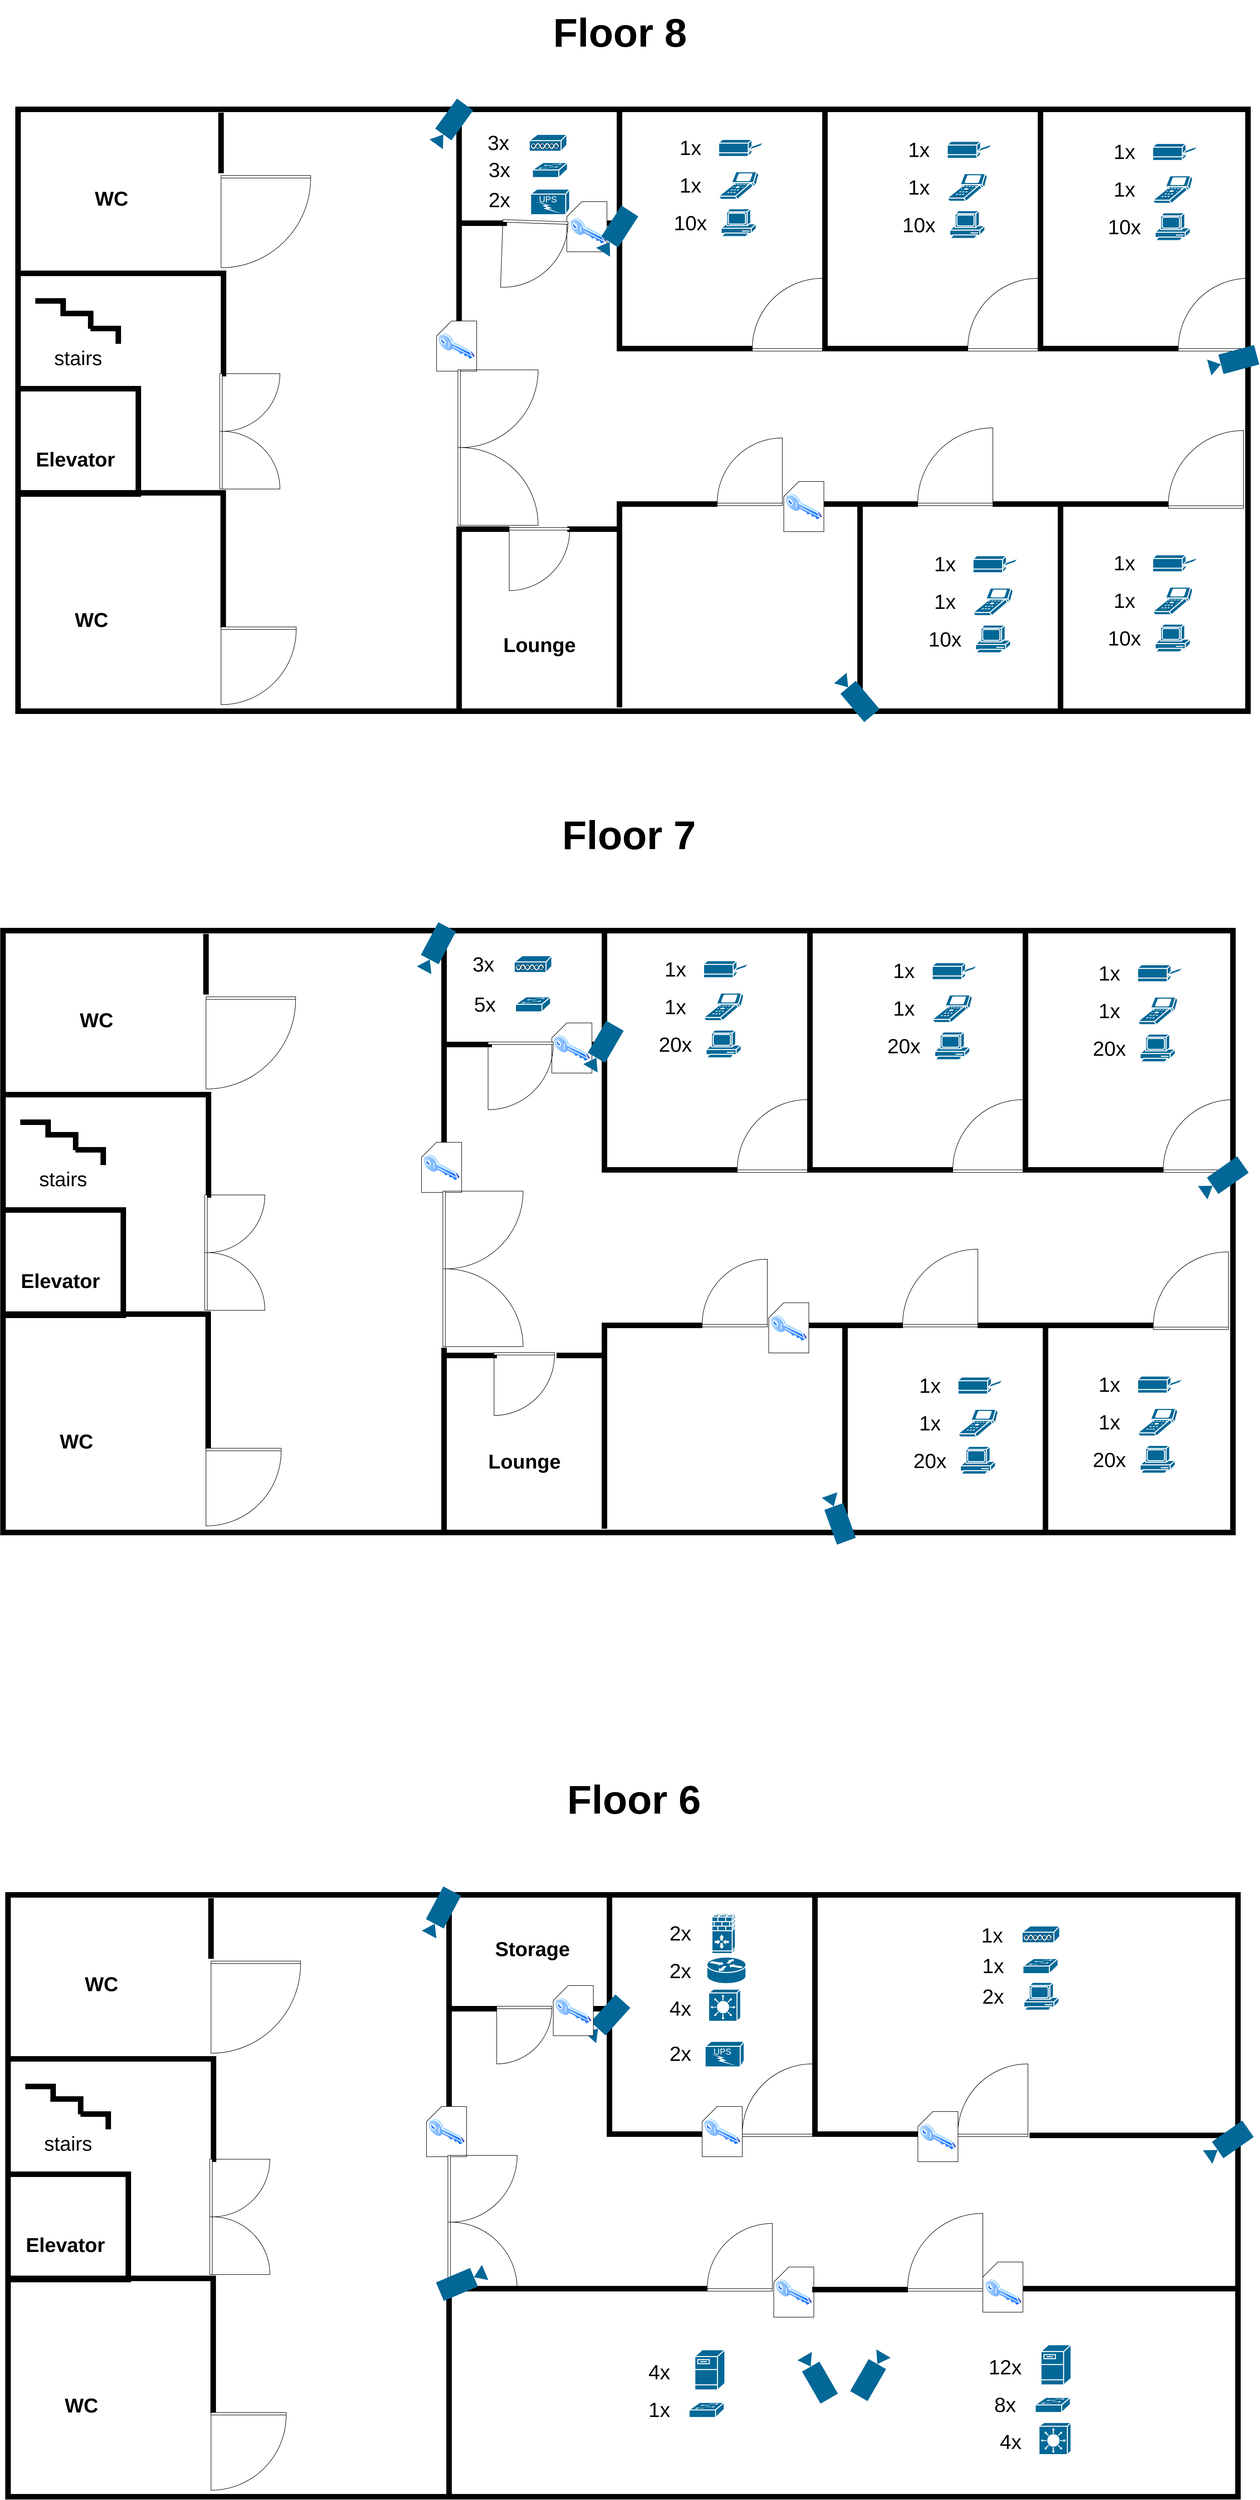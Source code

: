 <mxfile version="24.5.2" type="onedrive">
  <diagram name="Page-1" id="38b20595-45e3-9b7f-d5ca-b57f44c5b66d">
    <mxGraphModel grid="1" page="1" gridSize="10" guides="1" tooltips="1" connect="1" arrows="1" fold="1" pageScale="1" pageWidth="1100" pageHeight="850" background="none" math="0" shadow="0">
      <root>
        <mxCell id="0" />
        <mxCell id="1" parent="0" />
        <mxCell id="E-mAgUd7SQAaF9HXwY-y-306" value="" style="verticalLabelPosition=bottom;html=1;verticalAlign=top;align=center;shape=mxgraph.floorplan.wall;fillColor=strokeColor;" vertex="1" parent="1">
          <mxGeometry x="2413.59" y="4282.5" width="426.41" height="10" as="geometry" />
        </mxCell>
        <mxCell id="j78Y5mZeeWsJLeSq1-2F-35" value="" style="verticalLabelPosition=bottom;html=1;verticalAlign=top;align=center;shape=mxgraph.floorplan.wallCorner;fillColor=strokeColor;direction=south;" vertex="1" parent="1">
          <mxGeometry x="1922.84" y="1030" width="157.16" height="410" as="geometry" />
        </mxCell>
        <mxCell id="j78Y5mZeeWsJLeSq1-2F-31" value="" style="verticalLabelPosition=bottom;html=1;verticalAlign=top;align=center;shape=mxgraph.floorplan.wall;fillColor=strokeColor;rotation=-90;" vertex="1" parent="1">
          <mxGeometry x="1017.5" y="507.5" width="515" height="10" as="geometry" />
        </mxCell>
        <mxCell id="48ef80bc37b76060-128" value="" style="verticalLabelPosition=bottom;html=1;verticalAlign=top;align=center;strokeWidth=1;shape=mxgraph.floorplan.wallU;fillColor=#000000;rounded=0;shadow=0;comic=0;fontFamily=Verdana;fontSize=12;rotation=90;" vertex="1" parent="1">
          <mxGeometry x="1021" y="-380" width="1210" height="2456" as="geometry" />
        </mxCell>
        <mxCell id="j78Y5mZeeWsJLeSq1-2F-1" value="" style="verticalLabelPosition=bottom;html=1;verticalAlign=top;align=center;shape=mxgraph.floorplan.wall;fillColor=strokeColor;direction=south;" vertex="1" parent="1">
          <mxGeometry x="390" y="243" width="10" height="1210" as="geometry" />
        </mxCell>
        <mxCell id="j78Y5mZeeWsJLeSq1-2F-2" value="" style="verticalLabelPosition=bottom;html=1;verticalAlign=top;align=center;shape=mxgraph.floorplan.wall;fillColor=strokeColor;rotation=90;" vertex="1" parent="1">
          <mxGeometry x="740" y="310" width="120" height="10" as="geometry" />
        </mxCell>
        <mxCell id="j78Y5mZeeWsJLeSq1-2F-3" value="" style="verticalLabelPosition=bottom;html=1;verticalAlign=top;align=center;shape=mxgraph.floorplan.wallCorner;fillColor=strokeColor;direction=north;rotation=-180;" vertex="1" parent="1">
          <mxGeometry x="400" y="570" width="410" height="210" as="geometry" />
        </mxCell>
        <mxCell id="j78Y5mZeeWsJLeSq1-2F-5" value="" style="verticalLabelPosition=bottom;html=1;verticalAlign=top;align=center;shape=mxgraph.floorplan.wallCorner;fillColor=strokeColor;rotation=90;" vertex="1" parent="1">
          <mxGeometry x="468.28" y="940" width="273.44" height="408.75" as="geometry" />
        </mxCell>
        <mxCell id="j78Y5mZeeWsJLeSq1-2F-6" value="" style="verticalLabelPosition=bottom;html=1;verticalAlign=top;align=center;shape=mxgraph.floorplan.doorLeft;aspect=fixed;" vertex="1" parent="1">
          <mxGeometry x="800" y="1280" width="150" height="159.38" as="geometry" />
        </mxCell>
        <mxCell id="j78Y5mZeeWsJLeSq1-2F-7" value="" style="verticalLabelPosition=bottom;html=1;verticalAlign=top;align=center;shape=mxgraph.floorplan.doorLeft;aspect=fixed;" vertex="1" parent="1">
          <mxGeometry x="800" y="380" width="178.81" height="190" as="geometry" />
        </mxCell>
        <mxCell id="j78Y5mZeeWsJLeSq1-2F-8" value="" style="verticalLabelPosition=bottom;html=1;verticalAlign=top;align=center;shape=mxgraph.floorplan.room;fillColor=strokeColor;" vertex="1" parent="1">
          <mxGeometry x="390" y="800" width="250" height="220" as="geometry" />
        </mxCell>
        <mxCell id="j78Y5mZeeWsJLeSq1-2F-9" value="" style="verticalLabelPosition=bottom;html=1;verticalAlign=top;align=center;shape=mxgraph.floorplan.wallCorner;fillColor=strokeColor;direction=south;" vertex="1" parent="1">
          <mxGeometry x="430" y="625" width="60" height="35" as="geometry" />
        </mxCell>
        <mxCell id="j78Y5mZeeWsJLeSq1-2F-10" value="" style="verticalLabelPosition=bottom;html=1;verticalAlign=top;align=center;shape=mxgraph.floorplan.wallCorner;fillColor=strokeColor;direction=south;" vertex="1" parent="1">
          <mxGeometry x="540" y="680" width="60" height="35" as="geometry" />
        </mxCell>
        <mxCell id="j78Y5mZeeWsJLeSq1-2F-11" value="" style="verticalLabelPosition=bottom;html=1;verticalAlign=top;align=center;shape=mxgraph.floorplan.wallCorner;fillColor=strokeColor;direction=south;" vertex="1" parent="1">
          <mxGeometry x="485" y="650" width="60" height="35" as="geometry" />
        </mxCell>
        <mxCell id="j78Y5mZeeWsJLeSq1-2F-13" value="&lt;font style=&quot;font-size: 40px;&quot;&gt;stairs&lt;/font&gt;" style="text;html=1;align=center;verticalAlign=middle;whiteSpace=wrap;rounded=0;" vertex="1" parent="1">
          <mxGeometry x="440" y="715" width="150" height="55" as="geometry" />
        </mxCell>
        <mxCell id="j78Y5mZeeWsJLeSq1-2F-17" value="&lt;font style=&quot;font-size: 40px;&quot;&gt;Elevator&lt;/font&gt;" style="text;strokeColor=none;fillColor=none;html=1;fontSize=24;fontStyle=1;verticalAlign=middle;align=center;" vertex="1" parent="1">
          <mxGeometry x="428.28" y="910" width="161.72" height="70" as="geometry" />
        </mxCell>
        <mxCell id="j78Y5mZeeWsJLeSq1-2F-23" value="" style="shape=card;whiteSpace=wrap;html=1;" vertex="1" parent="1">
          <mxGeometry x="1922.84" y="990" width="80" height="100" as="geometry" />
        </mxCell>
        <mxCell id="j78Y5mZeeWsJLeSq1-2F-20" value="" style="image;aspect=fixed;perimeter=ellipsePerimeter;html=1;align=center;shadow=0;dashed=0;spacingTop=3;image=img/lib/active_directory/key.svg;" vertex="1" parent="1">
          <mxGeometry x="1925.68" y="1012.5" width="74.32" height="55" as="geometry" />
        </mxCell>
        <mxCell id="j78Y5mZeeWsJLeSq1-2F-24" value="" style="shape=card;whiteSpace=wrap;html=1;" vertex="1" parent="1">
          <mxGeometry x="1230" y="670" width="80" height="100" as="geometry" />
        </mxCell>
        <mxCell id="j78Y5mZeeWsJLeSq1-2F-25" value="" style="image;aspect=fixed;perimeter=ellipsePerimeter;html=1;align=center;shadow=0;dashed=0;spacingTop=3;image=img/lib/active_directory/key.svg;" vertex="1" parent="1">
          <mxGeometry x="1232.84" y="692.5" width="74.32" height="55" as="geometry" />
        </mxCell>
        <mxCell id="j78Y5mZeeWsJLeSq1-2F-26" value="" style="verticalLabelPosition=bottom;html=1;verticalAlign=top;align=center;shape=mxgraph.floorplan.doorDouble;aspect=fixed;rotation=-90;" vertex="1" parent="1">
          <mxGeometry x="1200" y="840" width="310" height="164.69" as="geometry" />
        </mxCell>
        <mxCell id="j78Y5mZeeWsJLeSq1-2F-27" value="" style="verticalLabelPosition=bottom;html=1;verticalAlign=top;align=center;shape=mxgraph.floorplan.doorDouble;aspect=fixed;rotation=-90;" vertex="1" parent="1">
          <mxGeometry x="743.59" y="828.91" width="230" height="122.19" as="geometry" />
        </mxCell>
        <mxCell id="j78Y5mZeeWsJLeSq1-2F-30" value="" style="verticalLabelPosition=bottom;html=1;verticalAlign=top;align=center;shape=mxgraph.floorplan.wall;fillColor=strokeColor;direction=south;" vertex="1" parent="1">
          <mxGeometry x="1270" y="1080" width="10" height="370" as="geometry" />
        </mxCell>
        <mxCell id="j78Y5mZeeWsJLeSq1-2F-32" value="&lt;font style=&quot;font-size: 40px;&quot;&gt;WC&lt;/font&gt;" style="text;strokeColor=none;fillColor=none;html=1;fontSize=24;fontStyle=1;verticalAlign=middle;align=center;" vertex="1" parent="1">
          <mxGeometry x="460" y="1230" width="161.72" height="70" as="geometry" />
        </mxCell>
        <mxCell id="j78Y5mZeeWsJLeSq1-2F-33" value="&lt;font style=&quot;font-size: 40px;&quot;&gt;WC&lt;/font&gt;" style="text;strokeColor=none;fillColor=none;html=1;fontSize=24;fontStyle=1;verticalAlign=middle;align=center;" vertex="1" parent="1">
          <mxGeometry x="500" y="390" width="161.72" height="70" as="geometry" />
        </mxCell>
        <mxCell id="j78Y5mZeeWsJLeSq1-2F-34" value="" style="verticalLabelPosition=bottom;html=1;verticalAlign=top;align=center;shape=mxgraph.floorplan.wallCorner;fillColor=strokeColor;" vertex="1" parent="1">
          <mxGeometry x="1590" y="1030" width="200" height="410" as="geometry" />
        </mxCell>
        <mxCell id="j78Y5mZeeWsJLeSq1-2F-36" value="" style="verticalLabelPosition=bottom;html=1;verticalAlign=top;align=center;shape=mxgraph.floorplan.wallCorner;fillColor=strokeColor;direction=south;" vertex="1" parent="1">
          <mxGeometry x="2340" y="1030" width="140" height="420" as="geometry" />
        </mxCell>
        <mxCell id="j78Y5mZeeWsJLeSq1-2F-37" value="" style="verticalLabelPosition=bottom;html=1;verticalAlign=top;align=center;shape=mxgraph.floorplan.wall;fillColor=strokeColor;" vertex="1" parent="1">
          <mxGeometry x="2080" y="950" width="110" height="170" as="geometry" />
        </mxCell>
        <mxCell id="j78Y5mZeeWsJLeSq1-2F-39" value="" style="verticalLabelPosition=bottom;html=1;verticalAlign=top;align=center;shape=mxgraph.floorplan.wallCorner;fillColor=strokeColor;" vertex="1" parent="1">
          <mxGeometry x="2470" y="1030" width="220" height="180" as="geometry" />
        </mxCell>
        <mxCell id="j78Y5mZeeWsJLeSq1-2F-40" value="" style="verticalLabelPosition=bottom;html=1;verticalAlign=top;align=center;shape=mxgraph.floorplan.wallCorner;fillColor=strokeColor;direction=north" vertex="1" parent="1">
          <mxGeometry x="1590" y="250" width="270" height="480" as="geometry" />
        </mxCell>
        <mxCell id="j78Y5mZeeWsJLeSq1-2F-41" value="" style="verticalLabelPosition=bottom;html=1;verticalAlign=top;align=center;shape=mxgraph.floorplan.wallCorner;fillColor=strokeColor;direction=north" vertex="1" parent="1">
          <mxGeometry x="2000" y="250" width="290" height="480" as="geometry" />
        </mxCell>
        <mxCell id="j78Y5mZeeWsJLeSq1-2F-42" value="" style="verticalLabelPosition=bottom;html=1;verticalAlign=top;align=center;shape=mxgraph.floorplan.wallCorner;fillColor=strokeColor;direction=north" vertex="1" parent="1">
          <mxGeometry x="2430" y="250" width="280" height="480" as="geometry" />
        </mxCell>
        <mxCell id="j78Y5mZeeWsJLeSq1-2F-43" value="" style="verticalLabelPosition=bottom;html=1;verticalAlign=top;align=center;shape=mxgraph.floorplan.wall;fillColor=strokeColor;" vertex="1" parent="1">
          <mxGeometry x="1270" y="470" width="100" height="10" as="geometry" />
        </mxCell>
        <mxCell id="j78Y5mZeeWsJLeSq1-2F-44" value="" style="verticalLabelPosition=bottom;html=1;verticalAlign=top;align=center;shape=mxgraph.floorplan.wall;fillColor=strokeColor;" vertex="1" parent="1">
          <mxGeometry x="1490" y="470" width="100" height="10" as="geometry" />
        </mxCell>
        <mxCell id="j78Y5mZeeWsJLeSq1-2F-45" value="" style="verticalLabelPosition=bottom;html=1;verticalAlign=top;align=center;shape=mxgraph.floorplan.doorLeft;aspect=fixed;rotation=-180;" vertex="1" parent="1">
          <mxGeometry x="1790" y="900" width="130" height="138.13" as="geometry" />
        </mxCell>
        <mxCell id="j78Y5mZeeWsJLeSq1-2F-46" value="" style="verticalLabelPosition=bottom;html=1;verticalAlign=top;align=center;shape=mxgraph.floorplan.doorLeft;aspect=fixed;rotation=-180;" vertex="1" parent="1">
          <mxGeometry x="1860" y="581.24" width="140" height="148.76" as="geometry" />
        </mxCell>
        <mxCell id="j78Y5mZeeWsJLeSq1-2F-47" value="" style="verticalLabelPosition=bottom;html=1;verticalAlign=top;align=center;shape=mxgraph.floorplan.doorLeft;aspect=fixed;rotation=-180;" vertex="1" parent="1">
          <mxGeometry x="2290" y="581.24" width="140" height="148.76" as="geometry" />
        </mxCell>
        <mxCell id="j78Y5mZeeWsJLeSq1-2F-48" value="" style="verticalLabelPosition=bottom;html=1;verticalAlign=top;align=center;shape=mxgraph.floorplan.doorLeft;aspect=fixed;rotation=-180;" vertex="1" parent="1">
          <mxGeometry x="2710" y="581.24" width="140" height="148.76" as="geometry" />
        </mxCell>
        <mxCell id="j78Y5mZeeWsJLeSq1-2F-49" value="" style="verticalLabelPosition=bottom;html=1;verticalAlign=top;align=center;shape=mxgraph.floorplan.doorLeft;aspect=fixed;rotation=-180;" vertex="1" parent="1">
          <mxGeometry x="2190" y="878.74" width="150" height="159.39" as="geometry" />
        </mxCell>
        <mxCell id="j78Y5mZeeWsJLeSq1-2F-50" value="" style="verticalLabelPosition=bottom;html=1;verticalAlign=top;align=center;shape=mxgraph.floorplan.doorLeft;aspect=fixed;rotation=-180;" vertex="1" parent="1">
          <mxGeometry x="2690" y="884.06" width="150" height="159.39" as="geometry" />
        </mxCell>
        <mxCell id="E-mAgUd7SQAaF9HXwY-y-1" value="" style="shape=mxgraph.cisco.misc.access_point;html=1;pointerEvents=1;dashed=0;fillColor=#036897;strokeColor=#ffffff;strokeWidth=2;verticalLabelPosition=bottom;verticalAlign=top;align=center;outlineConnect=0;" vertex="1" parent="1">
          <mxGeometry x="1415" y="298" width="75" height="34" as="geometry" />
        </mxCell>
        <mxCell id="E-mAgUd7SQAaF9HXwY-y-2" value="&lt;font style=&quot;font-size: 41px;&quot;&gt;3x&lt;/font&gt;" style="text;html=1;align=center;verticalAlign=middle;whiteSpace=wrap;rounded=0;" vertex="1" parent="1">
          <mxGeometry x="1307.16" y="290" width="92.84" height="50" as="geometry" />
        </mxCell>
        <mxCell id="E-mAgUd7SQAaF9HXwY-y-4" value="&lt;font style=&quot;font-size: 41px;&quot;&gt;3x&lt;/font&gt;" style="text;html=1;align=center;verticalAlign=middle;whiteSpace=wrap;rounded=0;" vertex="1" parent="1">
          <mxGeometry x="1308.58" y="344" width="92.84" height="50" as="geometry" />
        </mxCell>
        <mxCell id="E-mAgUd7SQAaF9HXwY-y-5" value="" style="shape=mxgraph.cisco.switches.workgroup_switch;sketch=0;html=1;pointerEvents=1;dashed=0;fillColor=#036897;strokeColor=#ffffff;strokeWidth=2;verticalLabelPosition=bottom;verticalAlign=top;align=center;outlineConnect=0;" vertex="1" parent="1">
          <mxGeometry x="1421.26" y="354" width="70" height="30" as="geometry" />
        </mxCell>
        <mxCell id="E-mAgUd7SQAaF9HXwY-y-7" value="&lt;font style=&quot;font-size: 41px;&quot;&gt;1x&lt;/font&gt;" style="text;html=1;align=center;verticalAlign=middle;whiteSpace=wrap;rounded=0;" vertex="1" parent="1">
          <mxGeometry x="1690" y="300" width="92.84" height="50" as="geometry" />
        </mxCell>
        <mxCell id="E-mAgUd7SQAaF9HXwY-y-9" value="&lt;font style=&quot;font-size: 41px;&quot;&gt;1x&lt;/font&gt;" style="text;html=1;align=center;verticalAlign=middle;whiteSpace=wrap;rounded=0;" vertex="1" parent="1">
          <mxGeometry x="1690" y="375" width="92.84" height="50" as="geometry" />
        </mxCell>
        <mxCell id="E-mAgUd7SQAaF9HXwY-y-11" value="&lt;font style=&quot;font-size: 41px;&quot;&gt;10x&lt;/font&gt;" style="text;html=1;align=center;verticalAlign=middle;whiteSpace=wrap;rounded=0;" vertex="1" parent="1">
          <mxGeometry x="1690" y="450" width="92.84" height="50" as="geometry" />
        </mxCell>
        <mxCell id="E-mAgUd7SQAaF9HXwY-y-12" value="" style="shape=mxgraph.cisco.computers_and_peripherals.scanner;html=1;pointerEvents=1;dashed=0;fillColor=#036897;strokeColor=#ffffff;strokeWidth=2;verticalLabelPosition=bottom;verticalAlign=top;align=center;outlineConnect=0;" vertex="1" parent="1">
          <mxGeometry x="1792.84" y="372.5" width="80" height="55" as="geometry" />
        </mxCell>
        <mxCell id="E-mAgUd7SQAaF9HXwY-y-13" value="" style="shape=mxgraph.cisco.computers_and_peripherals.printer;html=1;pointerEvents=1;dashed=0;fillColor=#036897;strokeColor=#ffffff;strokeWidth=2;verticalLabelPosition=bottom;verticalAlign=top;align=center;outlineConnect=0;" vertex="1" parent="1">
          <mxGeometry x="1792.84" y="308" width="91" height="34" as="geometry" />
        </mxCell>
        <mxCell id="E-mAgUd7SQAaF9HXwY-y-14" value="" style="shape=mxgraph.cisco.computers_and_peripherals.pc;html=1;pointerEvents=1;dashed=0;fillColor=#036897;strokeColor=#ffffff;strokeWidth=2;verticalLabelPosition=bottom;verticalAlign=top;align=center;outlineConnect=0;" vertex="1" parent="1">
          <mxGeometry x="1797.84" y="446.25" width="70" height="57.5" as="geometry" />
        </mxCell>
        <mxCell id="E-mAgUd7SQAaF9HXwY-y-15" value="&lt;font style=&quot;font-size: 41px;&quot;&gt;1x&lt;/font&gt;" style="text;html=1;align=center;verticalAlign=middle;whiteSpace=wrap;rounded=0;" vertex="1" parent="1">
          <mxGeometry x="2146.16" y="303.75" width="92.84" height="50" as="geometry" />
        </mxCell>
        <mxCell id="E-mAgUd7SQAaF9HXwY-y-16" value="&lt;font style=&quot;font-size: 41px;&quot;&gt;1x&lt;/font&gt;" style="text;html=1;align=center;verticalAlign=middle;whiteSpace=wrap;rounded=0;" vertex="1" parent="1">
          <mxGeometry x="2146.16" y="378.75" width="92.84" height="50" as="geometry" />
        </mxCell>
        <mxCell id="E-mAgUd7SQAaF9HXwY-y-17" value="&lt;font style=&quot;font-size: 41px;&quot;&gt;10x&lt;/font&gt;" style="text;html=1;align=center;verticalAlign=middle;whiteSpace=wrap;rounded=0;" vertex="1" parent="1">
          <mxGeometry x="2146.16" y="453.75" width="92.84" height="50" as="geometry" />
        </mxCell>
        <mxCell id="E-mAgUd7SQAaF9HXwY-y-18" value="" style="shape=mxgraph.cisco.computers_and_peripherals.scanner;html=1;pointerEvents=1;dashed=0;fillColor=#036897;strokeColor=#ffffff;strokeWidth=2;verticalLabelPosition=bottom;verticalAlign=top;align=center;outlineConnect=0;" vertex="1" parent="1">
          <mxGeometry x="2249" y="376.25" width="80" height="55" as="geometry" />
        </mxCell>
        <mxCell id="E-mAgUd7SQAaF9HXwY-y-19" value="" style="shape=mxgraph.cisco.computers_and_peripherals.printer;html=1;pointerEvents=1;dashed=0;fillColor=#036897;strokeColor=#ffffff;strokeWidth=2;verticalLabelPosition=bottom;verticalAlign=top;align=center;outlineConnect=0;" vertex="1" parent="1">
          <mxGeometry x="2249" y="311.75" width="91" height="34" as="geometry" />
        </mxCell>
        <mxCell id="E-mAgUd7SQAaF9HXwY-y-20" value="" style="shape=mxgraph.cisco.computers_and_peripherals.pc;html=1;pointerEvents=1;dashed=0;fillColor=#036897;strokeColor=#ffffff;strokeWidth=2;verticalLabelPosition=bottom;verticalAlign=top;align=center;outlineConnect=0;" vertex="1" parent="1">
          <mxGeometry x="2254" y="450" width="70" height="57.5" as="geometry" />
        </mxCell>
        <mxCell id="E-mAgUd7SQAaF9HXwY-y-21" value="&lt;font style=&quot;font-size: 41px;&quot;&gt;1x&lt;/font&gt;" style="text;html=1;align=center;verticalAlign=middle;whiteSpace=wrap;rounded=0;" vertex="1" parent="1">
          <mxGeometry x="2556" y="308" width="92.84" height="50" as="geometry" />
        </mxCell>
        <mxCell id="E-mAgUd7SQAaF9HXwY-y-22" value="&lt;font style=&quot;font-size: 41px;&quot;&gt;1x&lt;/font&gt;" style="text;html=1;align=center;verticalAlign=middle;whiteSpace=wrap;rounded=0;" vertex="1" parent="1">
          <mxGeometry x="2556" y="383" width="92.84" height="50" as="geometry" />
        </mxCell>
        <mxCell id="E-mAgUd7SQAaF9HXwY-y-23" value="&lt;font style=&quot;font-size: 41px;&quot;&gt;10x&lt;/font&gt;" style="text;html=1;align=center;verticalAlign=middle;whiteSpace=wrap;rounded=0;" vertex="1" parent="1">
          <mxGeometry x="2556" y="458" width="92.84" height="50" as="geometry" />
        </mxCell>
        <mxCell id="E-mAgUd7SQAaF9HXwY-y-24" value="" style="shape=mxgraph.cisco.computers_and_peripherals.scanner;html=1;pointerEvents=1;dashed=0;fillColor=#036897;strokeColor=#ffffff;strokeWidth=2;verticalLabelPosition=bottom;verticalAlign=top;align=center;outlineConnect=0;" vertex="1" parent="1">
          <mxGeometry x="2658.84" y="380.5" width="80" height="55" as="geometry" />
        </mxCell>
        <mxCell id="E-mAgUd7SQAaF9HXwY-y-25" value="" style="shape=mxgraph.cisco.computers_and_peripherals.printer;html=1;pointerEvents=1;dashed=0;fillColor=#036897;strokeColor=#ffffff;strokeWidth=2;verticalLabelPosition=bottom;verticalAlign=top;align=center;outlineConnect=0;" vertex="1" parent="1">
          <mxGeometry x="2658.84" y="316" width="91" height="34" as="geometry" />
        </mxCell>
        <mxCell id="E-mAgUd7SQAaF9HXwY-y-26" value="" style="shape=mxgraph.cisco.computers_and_peripherals.pc;html=1;pointerEvents=1;dashed=0;fillColor=#036897;strokeColor=#ffffff;strokeWidth=2;verticalLabelPosition=bottom;verticalAlign=top;align=center;outlineConnect=0;" vertex="1" parent="1">
          <mxGeometry x="2663.84" y="454.25" width="70" height="57.5" as="geometry" />
        </mxCell>
        <mxCell id="E-mAgUd7SQAaF9HXwY-y-27" value="&lt;font style=&quot;font-size: 41px;&quot;&gt;1x&lt;/font&gt;" style="text;html=1;align=center;verticalAlign=middle;whiteSpace=wrap;rounded=0;" vertex="1" parent="1">
          <mxGeometry x="2197.58" y="1130" width="92.84" height="50" as="geometry" />
        </mxCell>
        <mxCell id="E-mAgUd7SQAaF9HXwY-y-28" value="&lt;font style=&quot;font-size: 41px;&quot;&gt;1x&lt;/font&gt;" style="text;html=1;align=center;verticalAlign=middle;whiteSpace=wrap;rounded=0;" vertex="1" parent="1">
          <mxGeometry x="2197.58" y="1205" width="92.84" height="50" as="geometry" />
        </mxCell>
        <mxCell id="E-mAgUd7SQAaF9HXwY-y-29" value="&lt;font style=&quot;font-size: 41px;&quot;&gt;10x&lt;/font&gt;" style="text;html=1;align=center;verticalAlign=middle;whiteSpace=wrap;rounded=0;" vertex="1" parent="1">
          <mxGeometry x="2197.58" y="1280" width="92.84" height="50" as="geometry" />
        </mxCell>
        <mxCell id="E-mAgUd7SQAaF9HXwY-y-30" value="" style="shape=mxgraph.cisco.computers_and_peripherals.scanner;html=1;pointerEvents=1;dashed=0;fillColor=#036897;strokeColor=#ffffff;strokeWidth=2;verticalLabelPosition=bottom;verticalAlign=top;align=center;outlineConnect=0;" vertex="1" parent="1">
          <mxGeometry x="2300.42" y="1202.5" width="80" height="55" as="geometry" />
        </mxCell>
        <mxCell id="E-mAgUd7SQAaF9HXwY-y-31" value="" style="shape=mxgraph.cisco.computers_and_peripherals.printer;html=1;pointerEvents=1;dashed=0;fillColor=#036897;strokeColor=#ffffff;strokeWidth=2;verticalLabelPosition=bottom;verticalAlign=top;align=center;outlineConnect=0;" vertex="1" parent="1">
          <mxGeometry x="2300.42" y="1138" width="91" height="34" as="geometry" />
        </mxCell>
        <mxCell id="E-mAgUd7SQAaF9HXwY-y-32" value="" style="shape=mxgraph.cisco.computers_and_peripherals.pc;html=1;pointerEvents=1;dashed=0;fillColor=#036897;strokeColor=#ffffff;strokeWidth=2;verticalLabelPosition=bottom;verticalAlign=top;align=center;outlineConnect=0;" vertex="1" parent="1">
          <mxGeometry x="2305.42" y="1276.25" width="70" height="57.5" as="geometry" />
        </mxCell>
        <mxCell id="E-mAgUd7SQAaF9HXwY-y-33" value="&lt;font style=&quot;font-size: 41px;&quot;&gt;1x&lt;/font&gt;" style="text;html=1;align=center;verticalAlign=middle;whiteSpace=wrap;rounded=0;" vertex="1" parent="1">
          <mxGeometry x="2556" y="1128.13" width="92.84" height="50" as="geometry" />
        </mxCell>
        <mxCell id="E-mAgUd7SQAaF9HXwY-y-34" value="&lt;font style=&quot;font-size: 41px;&quot;&gt;1x&lt;/font&gt;" style="text;html=1;align=center;verticalAlign=middle;whiteSpace=wrap;rounded=0;" vertex="1" parent="1">
          <mxGeometry x="2556" y="1203.13" width="92.84" height="50" as="geometry" />
        </mxCell>
        <mxCell id="E-mAgUd7SQAaF9HXwY-y-35" value="&lt;font style=&quot;font-size: 41px;&quot;&gt;10x&lt;/font&gt;" style="text;html=1;align=center;verticalAlign=middle;whiteSpace=wrap;rounded=0;" vertex="1" parent="1">
          <mxGeometry x="2556" y="1278.13" width="92.84" height="50" as="geometry" />
        </mxCell>
        <mxCell id="E-mAgUd7SQAaF9HXwY-y-36" value="" style="shape=mxgraph.cisco.computers_and_peripherals.scanner;html=1;pointerEvents=1;dashed=0;fillColor=#036897;strokeColor=#ffffff;strokeWidth=2;verticalLabelPosition=bottom;verticalAlign=top;align=center;outlineConnect=0;" vertex="1" parent="1">
          <mxGeometry x="2658.84" y="1200.63" width="80" height="55" as="geometry" />
        </mxCell>
        <mxCell id="E-mAgUd7SQAaF9HXwY-y-37" value="" style="shape=mxgraph.cisco.computers_and_peripherals.printer;html=1;pointerEvents=1;dashed=0;fillColor=#036897;strokeColor=#ffffff;strokeWidth=2;verticalLabelPosition=bottom;verticalAlign=top;align=center;outlineConnect=0;" vertex="1" parent="1">
          <mxGeometry x="2658.84" y="1136.13" width="91" height="34" as="geometry" />
        </mxCell>
        <mxCell id="E-mAgUd7SQAaF9HXwY-y-38" value="" style="shape=mxgraph.cisco.computers_and_peripherals.pc;html=1;pointerEvents=1;dashed=0;fillColor=#036897;strokeColor=#ffffff;strokeWidth=2;verticalLabelPosition=bottom;verticalAlign=top;align=center;outlineConnect=0;" vertex="1" parent="1">
          <mxGeometry x="2663.84" y="1274.38" width="70" height="57.5" as="geometry" />
        </mxCell>
        <mxCell id="E-mAgUd7SQAaF9HXwY-y-112" value="" style="verticalLabelPosition=bottom;html=1;verticalAlign=top;align=center;shape=mxgraph.floorplan.wallCorner;fillColor=strokeColor;direction=south;" vertex="1" parent="1">
          <mxGeometry x="1892.84" y="2667.5" width="157.16" height="410" as="geometry" />
        </mxCell>
        <mxCell id="E-mAgUd7SQAaF9HXwY-y-113" value="" style="verticalLabelPosition=bottom;html=1;verticalAlign=top;align=center;shape=mxgraph.floorplan.wall;fillColor=strokeColor;rotation=-90;" vertex="1" parent="1">
          <mxGeometry x="987.5" y="2145" width="515" height="10" as="geometry" />
        </mxCell>
        <mxCell id="E-mAgUd7SQAaF9HXwY-y-114" value="" style="verticalLabelPosition=bottom;html=1;verticalAlign=top;align=center;strokeWidth=1;shape=mxgraph.floorplan.wallU;fillColor=#000000;rounded=0;shadow=0;comic=0;fontFamily=Verdana;fontSize=12;rotation=90;" vertex="1" parent="1">
          <mxGeometry x="991" y="1257.5" width="1210" height="2456" as="geometry" />
        </mxCell>
        <mxCell id="E-mAgUd7SQAaF9HXwY-y-115" value="" style="verticalLabelPosition=bottom;html=1;verticalAlign=top;align=center;shape=mxgraph.floorplan.wall;fillColor=strokeColor;direction=south;" vertex="1" parent="1">
          <mxGeometry x="360" y="1880.5" width="10" height="1210" as="geometry" />
        </mxCell>
        <mxCell id="E-mAgUd7SQAaF9HXwY-y-116" value="" style="verticalLabelPosition=bottom;html=1;verticalAlign=top;align=center;shape=mxgraph.floorplan.wall;fillColor=strokeColor;rotation=90;" vertex="1" parent="1">
          <mxGeometry x="710" y="1947.5" width="120" height="10" as="geometry" />
        </mxCell>
        <mxCell id="E-mAgUd7SQAaF9HXwY-y-117" value="" style="verticalLabelPosition=bottom;html=1;verticalAlign=top;align=center;shape=mxgraph.floorplan.wallCorner;fillColor=strokeColor;direction=north;rotation=-180;" vertex="1" parent="1">
          <mxGeometry x="370" y="2207.5" width="410" height="210" as="geometry" />
        </mxCell>
        <mxCell id="E-mAgUd7SQAaF9HXwY-y-118" value="" style="verticalLabelPosition=bottom;html=1;verticalAlign=top;align=center;shape=mxgraph.floorplan.wallCorner;fillColor=strokeColor;rotation=90;" vertex="1" parent="1">
          <mxGeometry x="438.28" y="2577.5" width="273.44" height="408.75" as="geometry" />
        </mxCell>
        <mxCell id="E-mAgUd7SQAaF9HXwY-y-119" value="" style="verticalLabelPosition=bottom;html=1;verticalAlign=top;align=center;shape=mxgraph.floorplan.doorLeft;aspect=fixed;" vertex="1" parent="1">
          <mxGeometry x="770" y="2917.5" width="150" height="159.38" as="geometry" />
        </mxCell>
        <mxCell id="E-mAgUd7SQAaF9HXwY-y-120" value="" style="verticalLabelPosition=bottom;html=1;verticalAlign=top;align=center;shape=mxgraph.floorplan.doorLeft;aspect=fixed;" vertex="1" parent="1">
          <mxGeometry x="770" y="2017.5" width="178.81" height="190" as="geometry" />
        </mxCell>
        <mxCell id="E-mAgUd7SQAaF9HXwY-y-121" value="" style="verticalLabelPosition=bottom;html=1;verticalAlign=top;align=center;shape=mxgraph.floorplan.room;fillColor=strokeColor;" vertex="1" parent="1">
          <mxGeometry x="360" y="2437.5" width="250" height="220" as="geometry" />
        </mxCell>
        <mxCell id="E-mAgUd7SQAaF9HXwY-y-122" value="" style="verticalLabelPosition=bottom;html=1;verticalAlign=top;align=center;shape=mxgraph.floorplan.wallCorner;fillColor=strokeColor;direction=south;" vertex="1" parent="1">
          <mxGeometry x="400" y="2262.5" width="60" height="35" as="geometry" />
        </mxCell>
        <mxCell id="E-mAgUd7SQAaF9HXwY-y-123" value="" style="verticalLabelPosition=bottom;html=1;verticalAlign=top;align=center;shape=mxgraph.floorplan.wallCorner;fillColor=strokeColor;direction=south;" vertex="1" parent="1">
          <mxGeometry x="510" y="2317.5" width="60" height="35" as="geometry" />
        </mxCell>
        <mxCell id="E-mAgUd7SQAaF9HXwY-y-124" value="" style="verticalLabelPosition=bottom;html=1;verticalAlign=top;align=center;shape=mxgraph.floorplan.wallCorner;fillColor=strokeColor;direction=south;" vertex="1" parent="1">
          <mxGeometry x="455" y="2287.5" width="60" height="35" as="geometry" />
        </mxCell>
        <mxCell id="E-mAgUd7SQAaF9HXwY-y-125" value="&lt;font style=&quot;font-size: 40px;&quot;&gt;stairs&lt;/font&gt;" style="text;html=1;align=center;verticalAlign=middle;whiteSpace=wrap;rounded=0;" vertex="1" parent="1">
          <mxGeometry x="410" y="2352.5" width="150" height="55" as="geometry" />
        </mxCell>
        <mxCell id="E-mAgUd7SQAaF9HXwY-y-126" value="&lt;font style=&quot;font-size: 40px;&quot;&gt;Elevator&lt;/font&gt;" style="text;strokeColor=none;fillColor=none;html=1;fontSize=24;fontStyle=1;verticalAlign=middle;align=center;" vertex="1" parent="1">
          <mxGeometry x="398.28" y="2547.5" width="161.72" height="70" as="geometry" />
        </mxCell>
        <mxCell id="E-mAgUd7SQAaF9HXwY-y-127" value="" style="shape=card;whiteSpace=wrap;html=1;" vertex="1" parent="1">
          <mxGeometry x="1892.84" y="2627.5" width="80" height="100" as="geometry" />
        </mxCell>
        <mxCell id="E-mAgUd7SQAaF9HXwY-y-128" value="" style="image;aspect=fixed;perimeter=ellipsePerimeter;html=1;align=center;shadow=0;dashed=0;spacingTop=3;image=img/lib/active_directory/key.svg;" vertex="1" parent="1">
          <mxGeometry x="1895.68" y="2650" width="74.32" height="55" as="geometry" />
        </mxCell>
        <mxCell id="E-mAgUd7SQAaF9HXwY-y-129" value="" style="shape=card;whiteSpace=wrap;html=1;" vertex="1" parent="1">
          <mxGeometry x="1200" y="2307.5" width="80" height="100" as="geometry" />
        </mxCell>
        <mxCell id="E-mAgUd7SQAaF9HXwY-y-130" value="" style="image;aspect=fixed;perimeter=ellipsePerimeter;html=1;align=center;shadow=0;dashed=0;spacingTop=3;image=img/lib/active_directory/key.svg;" vertex="1" parent="1">
          <mxGeometry x="1202.84" y="2330" width="74.32" height="55" as="geometry" />
        </mxCell>
        <mxCell id="E-mAgUd7SQAaF9HXwY-y-131" value="" style="verticalLabelPosition=bottom;html=1;verticalAlign=top;align=center;shape=mxgraph.floorplan.doorDouble;aspect=fixed;rotation=-90;" vertex="1" parent="1">
          <mxGeometry x="1170" y="2477.5" width="310" height="164.69" as="geometry" />
        </mxCell>
        <mxCell id="E-mAgUd7SQAaF9HXwY-y-132" value="" style="verticalLabelPosition=bottom;html=1;verticalAlign=top;align=center;shape=mxgraph.floorplan.doorDouble;aspect=fixed;rotation=-90;" vertex="1" parent="1">
          <mxGeometry x="713.59" y="2466.41" width="230" height="122.19" as="geometry" />
        </mxCell>
        <mxCell id="E-mAgUd7SQAaF9HXwY-y-133" value="" style="verticalLabelPosition=bottom;html=1;verticalAlign=top;align=center;shape=mxgraph.floorplan.wall;fillColor=strokeColor;direction=south;" vertex="1" parent="1">
          <mxGeometry x="1240" y="2717.5" width="10" height="370" as="geometry" />
        </mxCell>
        <mxCell id="E-mAgUd7SQAaF9HXwY-y-134" value="&lt;font style=&quot;font-size: 40px;&quot;&gt;WC&lt;/font&gt;" style="text;strokeColor=none;fillColor=none;html=1;fontSize=24;fontStyle=1;verticalAlign=middle;align=center;" vertex="1" parent="1">
          <mxGeometry x="430" y="2867.5" width="161.72" height="70" as="geometry" />
        </mxCell>
        <mxCell id="E-mAgUd7SQAaF9HXwY-y-135" value="&lt;font style=&quot;font-size: 40px;&quot;&gt;WC&lt;/font&gt;" style="text;strokeColor=none;fillColor=none;html=1;fontSize=24;fontStyle=1;verticalAlign=middle;align=center;" vertex="1" parent="1">
          <mxGeometry x="470" y="2027.5" width="161.72" height="70" as="geometry" />
        </mxCell>
        <mxCell id="E-mAgUd7SQAaF9HXwY-y-136" value="" style="verticalLabelPosition=bottom;html=1;verticalAlign=top;align=center;shape=mxgraph.floorplan.wallCorner;fillColor=strokeColor;" vertex="1" parent="1">
          <mxGeometry x="1560" y="2667.5" width="200" height="410" as="geometry" />
        </mxCell>
        <mxCell id="E-mAgUd7SQAaF9HXwY-y-137" value="" style="verticalLabelPosition=bottom;html=1;verticalAlign=top;align=center;shape=mxgraph.floorplan.wallCorner;fillColor=strokeColor;direction=south;" vertex="1" parent="1">
          <mxGeometry x="2310" y="2667.5" width="140" height="420" as="geometry" />
        </mxCell>
        <mxCell id="E-mAgUd7SQAaF9HXwY-y-138" value="" style="verticalLabelPosition=bottom;html=1;verticalAlign=top;align=center;shape=mxgraph.floorplan.wall;fillColor=strokeColor;" vertex="1" parent="1">
          <mxGeometry x="2050" y="2587.5" width="110" height="170" as="geometry" />
        </mxCell>
        <mxCell id="E-mAgUd7SQAaF9HXwY-y-139" value="" style="verticalLabelPosition=bottom;html=1;verticalAlign=top;align=center;shape=mxgraph.floorplan.wallCorner;fillColor=strokeColor;" vertex="1" parent="1">
          <mxGeometry x="2440" y="2667.5" width="220" height="180" as="geometry" />
        </mxCell>
        <mxCell id="E-mAgUd7SQAaF9HXwY-y-140" value="" style="verticalLabelPosition=bottom;html=1;verticalAlign=top;align=center;shape=mxgraph.floorplan.wallCorner;fillColor=strokeColor;direction=north" vertex="1" parent="1">
          <mxGeometry x="1560" y="1887.5" width="270" height="480" as="geometry" />
        </mxCell>
        <mxCell id="E-mAgUd7SQAaF9HXwY-y-141" value="" style="verticalLabelPosition=bottom;html=1;verticalAlign=top;align=center;shape=mxgraph.floorplan.wallCorner;fillColor=strokeColor;direction=north" vertex="1" parent="1">
          <mxGeometry x="1970" y="1887.5" width="290" height="480" as="geometry" />
        </mxCell>
        <mxCell id="E-mAgUd7SQAaF9HXwY-y-142" value="" style="verticalLabelPosition=bottom;html=1;verticalAlign=top;align=center;shape=mxgraph.floorplan.wallCorner;fillColor=strokeColor;direction=north" vertex="1" parent="1">
          <mxGeometry x="2400" y="1887.5" width="280" height="480" as="geometry" />
        </mxCell>
        <mxCell id="E-mAgUd7SQAaF9HXwY-y-143" value="" style="verticalLabelPosition=bottom;html=1;verticalAlign=top;align=center;shape=mxgraph.floorplan.wall;fillColor=strokeColor;" vertex="1" parent="1">
          <mxGeometry x="1240" y="2107.5" width="100" height="10" as="geometry" />
        </mxCell>
        <mxCell id="E-mAgUd7SQAaF9HXwY-y-144" value="" style="verticalLabelPosition=bottom;html=1;verticalAlign=top;align=center;shape=mxgraph.floorplan.wall;fillColor=strokeColor;" vertex="1" parent="1">
          <mxGeometry x="1460" y="2107.5" width="100" height="10" as="geometry" />
        </mxCell>
        <mxCell id="E-mAgUd7SQAaF9HXwY-y-145" value="" style="verticalLabelPosition=bottom;html=1;verticalAlign=top;align=center;shape=mxgraph.floorplan.doorLeft;aspect=fixed;rotation=-180;" vertex="1" parent="1">
          <mxGeometry x="1760" y="2537.5" width="130" height="138.13" as="geometry" />
        </mxCell>
        <mxCell id="E-mAgUd7SQAaF9HXwY-y-146" value="" style="verticalLabelPosition=bottom;html=1;verticalAlign=top;align=center;shape=mxgraph.floorplan.doorLeft;aspect=fixed;rotation=-180;" vertex="1" parent="1">
          <mxGeometry x="1830" y="2218.74" width="140" height="148.76" as="geometry" />
        </mxCell>
        <mxCell id="E-mAgUd7SQAaF9HXwY-y-147" value="" style="verticalLabelPosition=bottom;html=1;verticalAlign=top;align=center;shape=mxgraph.floorplan.doorLeft;aspect=fixed;rotation=-180;" vertex="1" parent="1">
          <mxGeometry x="2260" y="2218.74" width="140" height="148.76" as="geometry" />
        </mxCell>
        <mxCell id="E-mAgUd7SQAaF9HXwY-y-148" value="" style="verticalLabelPosition=bottom;html=1;verticalAlign=top;align=center;shape=mxgraph.floorplan.doorLeft;aspect=fixed;rotation=-180;" vertex="1" parent="1">
          <mxGeometry x="2680" y="2218.74" width="140" height="148.76" as="geometry" />
        </mxCell>
        <mxCell id="E-mAgUd7SQAaF9HXwY-y-149" value="" style="verticalLabelPosition=bottom;html=1;verticalAlign=top;align=center;shape=mxgraph.floorplan.doorLeft;aspect=fixed;rotation=-180;" vertex="1" parent="1">
          <mxGeometry x="2160" y="2516.24" width="150" height="159.39" as="geometry" />
        </mxCell>
        <mxCell id="E-mAgUd7SQAaF9HXwY-y-150" value="" style="verticalLabelPosition=bottom;html=1;verticalAlign=top;align=center;shape=mxgraph.floorplan.doorLeft;aspect=fixed;rotation=-180;" vertex="1" parent="1">
          <mxGeometry x="2660" y="2521.56" width="150" height="159.39" as="geometry" />
        </mxCell>
        <mxCell id="E-mAgUd7SQAaF9HXwY-y-151" value="" style="shape=mxgraph.cisco.misc.access_point;html=1;pointerEvents=1;dashed=0;fillColor=#036897;strokeColor=#ffffff;strokeWidth=2;verticalLabelPosition=bottom;verticalAlign=top;align=center;outlineConnect=0;" vertex="1" parent="1">
          <mxGeometry x="1385" y="1935.5" width="75" height="34" as="geometry" />
        </mxCell>
        <mxCell id="E-mAgUd7SQAaF9HXwY-y-152" value="&lt;font style=&quot;font-size: 41px;&quot;&gt;3x&lt;/font&gt;" style="text;html=1;align=center;verticalAlign=middle;whiteSpace=wrap;rounded=0;" vertex="1" parent="1">
          <mxGeometry x="1277.16" y="1927.5" width="92.84" height="50" as="geometry" />
        </mxCell>
        <mxCell id="E-mAgUd7SQAaF9HXwY-y-153" value="&lt;font style=&quot;font-size: 41px;&quot;&gt;5x&lt;/font&gt;" style="text;html=1;align=center;verticalAlign=middle;whiteSpace=wrap;rounded=0;" vertex="1" parent="1">
          <mxGeometry x="1280" y="2007.5" width="92.84" height="50" as="geometry" />
        </mxCell>
        <mxCell id="E-mAgUd7SQAaF9HXwY-y-154" value="" style="shape=mxgraph.cisco.switches.workgroup_switch;sketch=0;html=1;pointerEvents=1;dashed=0;fillColor=#036897;strokeColor=#ffffff;strokeWidth=2;verticalLabelPosition=bottom;verticalAlign=top;align=center;outlineConnect=0;" vertex="1" parent="1">
          <mxGeometry x="1387.5" y="2017.5" width="70" height="30" as="geometry" />
        </mxCell>
        <mxCell id="E-mAgUd7SQAaF9HXwY-y-155" value="&lt;font style=&quot;font-size: 41px;&quot;&gt;1x&lt;/font&gt;" style="text;html=1;align=center;verticalAlign=middle;whiteSpace=wrap;rounded=0;" vertex="1" parent="1">
          <mxGeometry x="1660" y="1937.5" width="92.84" height="50" as="geometry" />
        </mxCell>
        <mxCell id="E-mAgUd7SQAaF9HXwY-y-156" value="&lt;font style=&quot;font-size: 41px;&quot;&gt;1x&lt;/font&gt;" style="text;html=1;align=center;verticalAlign=middle;whiteSpace=wrap;rounded=0;" vertex="1" parent="1">
          <mxGeometry x="1660" y="2012.5" width="92.84" height="50" as="geometry" />
        </mxCell>
        <mxCell id="E-mAgUd7SQAaF9HXwY-y-157" value="&lt;font style=&quot;font-size: 41px;&quot;&gt;20x&lt;/font&gt;" style="text;html=1;align=center;verticalAlign=middle;whiteSpace=wrap;rounded=0;" vertex="1" parent="1">
          <mxGeometry x="1660" y="2087.5" width="92.84" height="50" as="geometry" />
        </mxCell>
        <mxCell id="E-mAgUd7SQAaF9HXwY-y-158" value="" style="shape=mxgraph.cisco.computers_and_peripherals.scanner;html=1;pointerEvents=1;dashed=0;fillColor=#036897;strokeColor=#ffffff;strokeWidth=2;verticalLabelPosition=bottom;verticalAlign=top;align=center;outlineConnect=0;" vertex="1" parent="1">
          <mxGeometry x="1762.84" y="2010" width="80" height="55" as="geometry" />
        </mxCell>
        <mxCell id="E-mAgUd7SQAaF9HXwY-y-159" value="" style="shape=mxgraph.cisco.computers_and_peripherals.printer;html=1;pointerEvents=1;dashed=0;fillColor=#036897;strokeColor=#ffffff;strokeWidth=2;verticalLabelPosition=bottom;verticalAlign=top;align=center;outlineConnect=0;" vertex="1" parent="1">
          <mxGeometry x="1762.84" y="1945.5" width="91" height="34" as="geometry" />
        </mxCell>
        <mxCell id="E-mAgUd7SQAaF9HXwY-y-160" value="" style="shape=mxgraph.cisco.computers_and_peripherals.pc;html=1;pointerEvents=1;dashed=0;fillColor=#036897;strokeColor=#ffffff;strokeWidth=2;verticalLabelPosition=bottom;verticalAlign=top;align=center;outlineConnect=0;" vertex="1" parent="1">
          <mxGeometry x="1767.84" y="2083.75" width="70" height="57.5" as="geometry" />
        </mxCell>
        <mxCell id="E-mAgUd7SQAaF9HXwY-y-161" value="&lt;font style=&quot;font-size: 41px;&quot;&gt;1x&lt;/font&gt;" style="text;html=1;align=center;verticalAlign=middle;whiteSpace=wrap;rounded=0;" vertex="1" parent="1">
          <mxGeometry x="2116.16" y="1941.25" width="92.84" height="50" as="geometry" />
        </mxCell>
        <mxCell id="E-mAgUd7SQAaF9HXwY-y-162" value="&lt;font style=&quot;font-size: 41px;&quot;&gt;1x&lt;/font&gt;" style="text;html=1;align=center;verticalAlign=middle;whiteSpace=wrap;rounded=0;" vertex="1" parent="1">
          <mxGeometry x="2116.16" y="2016.25" width="92.84" height="50" as="geometry" />
        </mxCell>
        <mxCell id="E-mAgUd7SQAaF9HXwY-y-163" value="&lt;font style=&quot;font-size: 41px;&quot;&gt;20x&lt;/font&gt;" style="text;html=1;align=center;verticalAlign=middle;whiteSpace=wrap;rounded=0;" vertex="1" parent="1">
          <mxGeometry x="2116.16" y="2091.25" width="92.84" height="50" as="geometry" />
        </mxCell>
        <mxCell id="E-mAgUd7SQAaF9HXwY-y-164" value="" style="shape=mxgraph.cisco.computers_and_peripherals.scanner;html=1;pointerEvents=1;dashed=0;fillColor=#036897;strokeColor=#ffffff;strokeWidth=2;verticalLabelPosition=bottom;verticalAlign=top;align=center;outlineConnect=0;" vertex="1" parent="1">
          <mxGeometry x="2219" y="2013.75" width="80" height="55" as="geometry" />
        </mxCell>
        <mxCell id="E-mAgUd7SQAaF9HXwY-y-165" value="" style="shape=mxgraph.cisco.computers_and_peripherals.printer;html=1;pointerEvents=1;dashed=0;fillColor=#036897;strokeColor=#ffffff;strokeWidth=2;verticalLabelPosition=bottom;verticalAlign=top;align=center;outlineConnect=0;" vertex="1" parent="1">
          <mxGeometry x="2219" y="1949.25" width="91" height="34" as="geometry" />
        </mxCell>
        <mxCell id="E-mAgUd7SQAaF9HXwY-y-166" value="" style="shape=mxgraph.cisco.computers_and_peripherals.pc;html=1;pointerEvents=1;dashed=0;fillColor=#036897;strokeColor=#ffffff;strokeWidth=2;verticalLabelPosition=bottom;verticalAlign=top;align=center;outlineConnect=0;" vertex="1" parent="1">
          <mxGeometry x="2224" y="2087.5" width="70" height="57.5" as="geometry" />
        </mxCell>
        <mxCell id="E-mAgUd7SQAaF9HXwY-y-167" value="&lt;font style=&quot;font-size: 41px;&quot;&gt;1x&lt;/font&gt;" style="text;html=1;align=center;verticalAlign=middle;whiteSpace=wrap;rounded=0;" vertex="1" parent="1">
          <mxGeometry x="2526" y="1945.5" width="92.84" height="50" as="geometry" />
        </mxCell>
        <mxCell id="E-mAgUd7SQAaF9HXwY-y-168" value="&lt;font style=&quot;font-size: 41px;&quot;&gt;1x&lt;/font&gt;" style="text;html=1;align=center;verticalAlign=middle;whiteSpace=wrap;rounded=0;" vertex="1" parent="1">
          <mxGeometry x="2526" y="2020.5" width="92.84" height="50" as="geometry" />
        </mxCell>
        <mxCell id="E-mAgUd7SQAaF9HXwY-y-169" value="&lt;font style=&quot;font-size: 41px;&quot;&gt;20x&lt;/font&gt;" style="text;html=1;align=center;verticalAlign=middle;whiteSpace=wrap;rounded=0;" vertex="1" parent="1">
          <mxGeometry x="2526" y="2095.5" width="92.84" height="50" as="geometry" />
        </mxCell>
        <mxCell id="E-mAgUd7SQAaF9HXwY-y-170" value="" style="shape=mxgraph.cisco.computers_and_peripherals.scanner;html=1;pointerEvents=1;dashed=0;fillColor=#036897;strokeColor=#ffffff;strokeWidth=2;verticalLabelPosition=bottom;verticalAlign=top;align=center;outlineConnect=0;" vertex="1" parent="1">
          <mxGeometry x="2628.84" y="2018" width="80" height="55" as="geometry" />
        </mxCell>
        <mxCell id="E-mAgUd7SQAaF9HXwY-y-171" value="" style="shape=mxgraph.cisco.computers_and_peripherals.printer;html=1;pointerEvents=1;dashed=0;fillColor=#036897;strokeColor=#ffffff;strokeWidth=2;verticalLabelPosition=bottom;verticalAlign=top;align=center;outlineConnect=0;" vertex="1" parent="1">
          <mxGeometry x="2628.84" y="1953.5" width="91" height="34" as="geometry" />
        </mxCell>
        <mxCell id="E-mAgUd7SQAaF9HXwY-y-172" value="" style="shape=mxgraph.cisco.computers_and_peripherals.pc;html=1;pointerEvents=1;dashed=0;fillColor=#036897;strokeColor=#ffffff;strokeWidth=2;verticalLabelPosition=bottom;verticalAlign=top;align=center;outlineConnect=0;" vertex="1" parent="1">
          <mxGeometry x="2633.84" y="2091.75" width="70" height="57.5" as="geometry" />
        </mxCell>
        <mxCell id="E-mAgUd7SQAaF9HXwY-y-173" value="&lt;font style=&quot;font-size: 41px;&quot;&gt;1x&lt;/font&gt;" style="text;html=1;align=center;verticalAlign=middle;whiteSpace=wrap;rounded=0;" vertex="1" parent="1">
          <mxGeometry x="2167.58" y="2767.5" width="92.84" height="50" as="geometry" />
        </mxCell>
        <mxCell id="E-mAgUd7SQAaF9HXwY-y-174" value="&lt;font style=&quot;font-size: 41px;&quot;&gt;1x&lt;/font&gt;" style="text;html=1;align=center;verticalAlign=middle;whiteSpace=wrap;rounded=0;" vertex="1" parent="1">
          <mxGeometry x="2167.58" y="2842.5" width="92.84" height="50" as="geometry" />
        </mxCell>
        <mxCell id="E-mAgUd7SQAaF9HXwY-y-175" value="&lt;div&gt;&lt;font style=&quot;font-size: 41px;&quot;&gt;20x&lt;/font&gt;&lt;/div&gt;" style="text;html=1;align=center;verticalAlign=middle;whiteSpace=wrap;rounded=0;" vertex="1" parent="1">
          <mxGeometry x="2167.58" y="2917.5" width="92.84" height="50" as="geometry" />
        </mxCell>
        <mxCell id="E-mAgUd7SQAaF9HXwY-y-176" value="" style="shape=mxgraph.cisco.computers_and_peripherals.scanner;html=1;pointerEvents=1;dashed=0;fillColor=#036897;strokeColor=#ffffff;strokeWidth=2;verticalLabelPosition=bottom;verticalAlign=top;align=center;outlineConnect=0;" vertex="1" parent="1">
          <mxGeometry x="2270.42" y="2840" width="80" height="55" as="geometry" />
        </mxCell>
        <mxCell id="E-mAgUd7SQAaF9HXwY-y-177" value="" style="shape=mxgraph.cisco.computers_and_peripherals.printer;html=1;pointerEvents=1;dashed=0;fillColor=#036897;strokeColor=#ffffff;strokeWidth=2;verticalLabelPosition=bottom;verticalAlign=top;align=center;outlineConnect=0;" vertex="1" parent="1">
          <mxGeometry x="2270.42" y="2775.5" width="91" height="34" as="geometry" />
        </mxCell>
        <mxCell id="E-mAgUd7SQAaF9HXwY-y-178" value="" style="shape=mxgraph.cisco.computers_and_peripherals.pc;html=1;pointerEvents=1;dashed=0;fillColor=#036897;strokeColor=#ffffff;strokeWidth=2;verticalLabelPosition=bottom;verticalAlign=top;align=center;outlineConnect=0;" vertex="1" parent="1">
          <mxGeometry x="2275.42" y="2913.75" width="70" height="57.5" as="geometry" />
        </mxCell>
        <mxCell id="E-mAgUd7SQAaF9HXwY-y-179" value="&lt;font style=&quot;font-size: 41px;&quot;&gt;1x&lt;/font&gt;" style="text;html=1;align=center;verticalAlign=middle;whiteSpace=wrap;rounded=0;" vertex="1" parent="1">
          <mxGeometry x="2526" y="2765.63" width="92.84" height="50" as="geometry" />
        </mxCell>
        <mxCell id="E-mAgUd7SQAaF9HXwY-y-180" value="&lt;font style=&quot;font-size: 41px;&quot;&gt;1x&lt;/font&gt;" style="text;html=1;align=center;verticalAlign=middle;whiteSpace=wrap;rounded=0;" vertex="1" parent="1">
          <mxGeometry x="2526" y="2840.63" width="92.84" height="50" as="geometry" />
        </mxCell>
        <mxCell id="E-mAgUd7SQAaF9HXwY-y-181" value="&lt;font style=&quot;font-size: 41px;&quot;&gt;20x&lt;/font&gt;" style="text;html=1;align=center;verticalAlign=middle;whiteSpace=wrap;rounded=0;" vertex="1" parent="1">
          <mxGeometry x="2526" y="2915.63" width="92.84" height="50" as="geometry" />
        </mxCell>
        <mxCell id="E-mAgUd7SQAaF9HXwY-y-182" value="" style="shape=mxgraph.cisco.computers_and_peripherals.scanner;html=1;pointerEvents=1;dashed=0;fillColor=#036897;strokeColor=#ffffff;strokeWidth=2;verticalLabelPosition=bottom;verticalAlign=top;align=center;outlineConnect=0;" vertex="1" parent="1">
          <mxGeometry x="2628.84" y="2838.13" width="80" height="55" as="geometry" />
        </mxCell>
        <mxCell id="E-mAgUd7SQAaF9HXwY-y-183" value="" style="shape=mxgraph.cisco.computers_and_peripherals.printer;html=1;pointerEvents=1;dashed=0;fillColor=#036897;strokeColor=#ffffff;strokeWidth=2;verticalLabelPosition=bottom;verticalAlign=top;align=center;outlineConnect=0;" vertex="1" parent="1">
          <mxGeometry x="2628.84" y="2773.63" width="91" height="34" as="geometry" />
        </mxCell>
        <mxCell id="E-mAgUd7SQAaF9HXwY-y-184" value="" style="shape=mxgraph.cisco.computers_and_peripherals.pc;html=1;pointerEvents=1;dashed=0;fillColor=#036897;strokeColor=#ffffff;strokeWidth=2;verticalLabelPosition=bottom;verticalAlign=top;align=center;outlineConnect=0;" vertex="1" parent="1">
          <mxGeometry x="2633.84" y="2911.88" width="70" height="57.5" as="geometry" />
        </mxCell>
        <mxCell id="E-mAgUd7SQAaF9HXwY-y-185" value="&lt;div style=&quot;font-size: 40px;&quot;&gt;&lt;font style=&quot;font-size: 80px;&quot;&gt;&lt;b&gt;Floor 8&lt;/b&gt;&lt;/font&gt;&lt;/div&gt;" style="text;html=1;align=center;verticalAlign=middle;whiteSpace=wrap;rounded=0;" vertex="1" parent="1">
          <mxGeometry x="696" y="30" width="1800" height="130" as="geometry" />
        </mxCell>
        <mxCell id="E-mAgUd7SQAaF9HXwY-y-186" value="&lt;div style=&quot;font-size: 40px;&quot;&gt;&lt;font style=&quot;font-size: 80px;&quot;&gt;&lt;b&gt;Floor 7&lt;/b&gt;&lt;/font&gt;&lt;/div&gt;" style="text;html=1;align=center;verticalAlign=middle;whiteSpace=wrap;rounded=0;" vertex="1" parent="1">
          <mxGeometry x="713.59" y="1630" width="1800" height="130" as="geometry" />
        </mxCell>
        <mxCell id="E-mAgUd7SQAaF9HXwY-y-188" value="" style="shape=mxgraph.signs.tech.video_camera;html=1;pointerEvents=1;fillColor=#036897;strokeColor=none;verticalLabelPosition=bottom;verticalAlign=top;align=center;rotation=-195;" vertex="1" parent="1">
          <mxGeometry x="2770" y="730" width="98" height="40" as="geometry" />
        </mxCell>
        <mxCell id="E-mAgUd7SQAaF9HXwY-y-195" value="" style="shape=mxgraph.signs.tech.video_camera;html=1;pointerEvents=1;fillColor=#036897;strokeColor=none;verticalLabelPosition=bottom;verticalAlign=top;align=center;rotation=-130;" vertex="1" parent="1">
          <mxGeometry x="2018.16" y="1399.38" width="98" height="40" as="geometry" />
        </mxCell>
        <mxCell id="E-mAgUd7SQAaF9HXwY-y-196" value="" style="shape=mxgraph.signs.tech.video_camera;html=1;pointerEvents=1;fillColor=#036897;strokeColor=none;verticalLabelPosition=bottom;verticalAlign=top;align=center;rotation=-234;" vertex="1" parent="1">
          <mxGeometry x="1209.16" y="258" width="98" height="40" as="geometry" />
        </mxCell>
        <mxCell id="E-mAgUd7SQAaF9HXwY-y-198" value="" style="shape=mxgraph.signs.tech.video_camera;html=1;pointerEvents=1;fillColor=#036897;strokeColor=none;verticalLabelPosition=bottom;verticalAlign=top;align=center;rotation=-110;" vertex="1" parent="1">
          <mxGeometry x="1982" y="3036.88" width="98" height="40" as="geometry" />
        </mxCell>
        <mxCell id="E-mAgUd7SQAaF9HXwY-y-199" value="" style="shape=mxgraph.signs.tech.video_camera;html=1;pointerEvents=1;fillColor=#036897;strokeColor=none;verticalLabelPosition=bottom;verticalAlign=top;align=center;rotation=118;" vertex="1" parent="1">
          <mxGeometry x="1179.16" y="1901.25" width="98" height="40" as="geometry" />
        </mxCell>
        <mxCell id="E-mAgUd7SQAaF9HXwY-y-200" value="" style="shape=mxgraph.signs.tech.video_camera;html=1;pointerEvents=1;fillColor=#036897;strokeColor=none;verticalLabelPosition=bottom;verticalAlign=top;align=center;rotation=-215;" vertex="1" parent="1">
          <mxGeometry x="2749.84" y="2360" width="98" height="40" as="geometry" />
        </mxCell>
        <mxCell id="E-mAgUd7SQAaF9HXwY-y-202" value="" style="verticalLabelPosition=bottom;html=1;verticalAlign=top;align=center;shape=mxgraph.floorplan.wall;fillColor=strokeColor;rotation=-90;" vertex="1" parent="1">
          <mxGeometry x="997.5" y="4067.5" width="515" height="10" as="geometry" />
        </mxCell>
        <mxCell id="E-mAgUd7SQAaF9HXwY-y-203" value="" style="verticalLabelPosition=bottom;html=1;verticalAlign=top;align=center;strokeWidth=1;shape=mxgraph.floorplan.wallU;fillColor=#000000;rounded=0;shadow=0;comic=0;fontFamily=Verdana;fontSize=12;rotation=90;" vertex="1" parent="1">
          <mxGeometry x="1001" y="3180" width="1210" height="2456" as="geometry" />
        </mxCell>
        <mxCell id="E-mAgUd7SQAaF9HXwY-y-204" value="" style="verticalLabelPosition=bottom;html=1;verticalAlign=top;align=center;shape=mxgraph.floorplan.wall;fillColor=strokeColor;direction=south;" vertex="1" parent="1">
          <mxGeometry x="370" y="3803" width="10" height="1210" as="geometry" />
        </mxCell>
        <mxCell id="E-mAgUd7SQAaF9HXwY-y-205" value="" style="verticalLabelPosition=bottom;html=1;verticalAlign=top;align=center;shape=mxgraph.floorplan.wall;fillColor=strokeColor;rotation=90;" vertex="1" parent="1">
          <mxGeometry x="720" y="3870" width="120" height="10" as="geometry" />
        </mxCell>
        <mxCell id="E-mAgUd7SQAaF9HXwY-y-206" value="" style="verticalLabelPosition=bottom;html=1;verticalAlign=top;align=center;shape=mxgraph.floorplan.wallCorner;fillColor=strokeColor;direction=north;rotation=-180;" vertex="1" parent="1">
          <mxGeometry x="380" y="4130" width="410" height="210" as="geometry" />
        </mxCell>
        <mxCell id="E-mAgUd7SQAaF9HXwY-y-207" value="" style="verticalLabelPosition=bottom;html=1;verticalAlign=top;align=center;shape=mxgraph.floorplan.wallCorner;fillColor=strokeColor;rotation=90;" vertex="1" parent="1">
          <mxGeometry x="448.28" y="4500" width="273.44" height="408.75" as="geometry" />
        </mxCell>
        <mxCell id="E-mAgUd7SQAaF9HXwY-y-208" value="" style="verticalLabelPosition=bottom;html=1;verticalAlign=top;align=center;shape=mxgraph.floorplan.doorLeft;aspect=fixed;" vertex="1" parent="1">
          <mxGeometry x="780" y="4840" width="150" height="159.38" as="geometry" />
        </mxCell>
        <mxCell id="E-mAgUd7SQAaF9HXwY-y-209" value="" style="verticalLabelPosition=bottom;html=1;verticalAlign=top;align=center;shape=mxgraph.floorplan.doorLeft;aspect=fixed;" vertex="1" parent="1">
          <mxGeometry x="780" y="3940" width="178.81" height="190" as="geometry" />
        </mxCell>
        <mxCell id="E-mAgUd7SQAaF9HXwY-y-210" value="" style="verticalLabelPosition=bottom;html=1;verticalAlign=top;align=center;shape=mxgraph.floorplan.room;fillColor=strokeColor;" vertex="1" parent="1">
          <mxGeometry x="370" y="4360" width="250" height="220" as="geometry" />
        </mxCell>
        <mxCell id="E-mAgUd7SQAaF9HXwY-y-211" value="" style="verticalLabelPosition=bottom;html=1;verticalAlign=top;align=center;shape=mxgraph.floorplan.wallCorner;fillColor=strokeColor;direction=south;" vertex="1" parent="1">
          <mxGeometry x="410" y="4185" width="60" height="35" as="geometry" />
        </mxCell>
        <mxCell id="E-mAgUd7SQAaF9HXwY-y-212" value="" style="verticalLabelPosition=bottom;html=1;verticalAlign=top;align=center;shape=mxgraph.floorplan.wallCorner;fillColor=strokeColor;direction=south;" vertex="1" parent="1">
          <mxGeometry x="520" y="4240" width="60" height="35" as="geometry" />
        </mxCell>
        <mxCell id="E-mAgUd7SQAaF9HXwY-y-213" value="" style="verticalLabelPosition=bottom;html=1;verticalAlign=top;align=center;shape=mxgraph.floorplan.wallCorner;fillColor=strokeColor;direction=south;" vertex="1" parent="1">
          <mxGeometry x="465" y="4210" width="60" height="35" as="geometry" />
        </mxCell>
        <mxCell id="E-mAgUd7SQAaF9HXwY-y-214" value="&lt;font style=&quot;font-size: 40px;&quot;&gt;stairs&lt;/font&gt;" style="text;html=1;align=center;verticalAlign=middle;whiteSpace=wrap;rounded=0;" vertex="1" parent="1">
          <mxGeometry x="420" y="4275" width="150" height="55" as="geometry" />
        </mxCell>
        <mxCell id="E-mAgUd7SQAaF9HXwY-y-215" value="&lt;font style=&quot;font-size: 40px;&quot;&gt;Elevator&lt;/font&gt;" style="text;strokeColor=none;fillColor=none;html=1;fontSize=24;fontStyle=1;verticalAlign=middle;align=center;" vertex="1" parent="1">
          <mxGeometry x="408.28" y="4470" width="161.72" height="70" as="geometry" />
        </mxCell>
        <mxCell id="E-mAgUd7SQAaF9HXwY-y-216" value="" style="shape=card;whiteSpace=wrap;html=1;" vertex="1" parent="1">
          <mxGeometry x="1902.84" y="4550" width="80" height="100" as="geometry" />
        </mxCell>
        <mxCell id="E-mAgUd7SQAaF9HXwY-y-217" value="" style="image;aspect=fixed;perimeter=ellipsePerimeter;html=1;align=center;shadow=0;dashed=0;spacingTop=3;image=img/lib/active_directory/key.svg;" vertex="1" parent="1">
          <mxGeometry x="1905.68" y="4572.5" width="74.32" height="55" as="geometry" />
        </mxCell>
        <mxCell id="E-mAgUd7SQAaF9HXwY-y-218" value="" style="shape=card;whiteSpace=wrap;html=1;" vertex="1" parent="1">
          <mxGeometry x="1210" y="4230" width="80" height="100" as="geometry" />
        </mxCell>
        <mxCell id="E-mAgUd7SQAaF9HXwY-y-219" value="" style="image;aspect=fixed;perimeter=ellipsePerimeter;html=1;align=center;shadow=0;dashed=0;spacingTop=3;image=img/lib/active_directory/key.svg;" vertex="1" parent="1">
          <mxGeometry x="1212.84" y="4252.5" width="74.32" height="55" as="geometry" />
        </mxCell>
        <mxCell id="E-mAgUd7SQAaF9HXwY-y-220" value="" style="verticalLabelPosition=bottom;html=1;verticalAlign=top;align=center;shape=mxgraph.floorplan.doorDouble;aspect=fixed;rotation=-90;" vertex="1" parent="1">
          <mxGeometry x="1190.22" y="4389.78" width="266.41" height="141.53" as="geometry" />
        </mxCell>
        <mxCell id="E-mAgUd7SQAaF9HXwY-y-221" value="" style="verticalLabelPosition=bottom;html=1;verticalAlign=top;align=center;shape=mxgraph.floorplan.doorDouble;aspect=fixed;rotation=-90;" vertex="1" parent="1">
          <mxGeometry x="723.59" y="4388.91" width="230" height="122.19" as="geometry" />
        </mxCell>
        <mxCell id="E-mAgUd7SQAaF9HXwY-y-222" value="" style="verticalLabelPosition=bottom;html=1;verticalAlign=top;align=center;shape=mxgraph.floorplan.wall;fillColor=strokeColor;direction=south;" vertex="1" parent="1">
          <mxGeometry x="1250" y="4590" width="10" height="420" as="geometry" />
        </mxCell>
        <mxCell id="E-mAgUd7SQAaF9HXwY-y-223" value="&lt;font style=&quot;font-size: 40px;&quot;&gt;WC&lt;/font&gt;" style="text;strokeColor=none;fillColor=none;html=1;fontSize=24;fontStyle=1;verticalAlign=middle;align=center;" vertex="1" parent="1">
          <mxGeometry x="440" y="4790" width="161.72" height="70" as="geometry" />
        </mxCell>
        <mxCell id="E-mAgUd7SQAaF9HXwY-y-224" value="&lt;font style=&quot;font-size: 40px;&quot;&gt;WC&lt;/font&gt;" style="text;strokeColor=none;fillColor=none;html=1;fontSize=24;fontStyle=1;verticalAlign=middle;align=center;" vertex="1" parent="1">
          <mxGeometry x="480" y="3950" width="161.72" height="70" as="geometry" />
        </mxCell>
        <mxCell id="E-mAgUd7SQAaF9HXwY-y-227" value="" style="verticalLabelPosition=bottom;html=1;verticalAlign=top;align=center;shape=mxgraph.floorplan.wall;fillColor=strokeColor;" vertex="1" parent="1">
          <mxGeometry x="1980" y="4510" width="190" height="170" as="geometry" />
        </mxCell>
        <mxCell id="E-mAgUd7SQAaF9HXwY-y-229" value="" style="verticalLabelPosition=bottom;html=1;verticalAlign=top;align=center;shape=mxgraph.floorplan.wallCorner;fillColor=strokeColor;direction=north" vertex="1" parent="1">
          <mxGeometry x="1570" y="3810" width="270" height="480" as="geometry" />
        </mxCell>
        <mxCell id="E-mAgUd7SQAaF9HXwY-y-230" value="" style="verticalLabelPosition=bottom;html=1;verticalAlign=top;align=center;shape=mxgraph.floorplan.wallCorner;fillColor=strokeColor;direction=north" vertex="1" parent="1">
          <mxGeometry x="1980" y="3810" width="290" height="480" as="geometry" />
        </mxCell>
        <mxCell id="E-mAgUd7SQAaF9HXwY-y-232" value="" style="verticalLabelPosition=bottom;html=1;verticalAlign=top;align=center;shape=mxgraph.floorplan.wall;fillColor=strokeColor;" vertex="1" parent="1">
          <mxGeometry x="1250" y="4030" width="100" height="10" as="geometry" />
        </mxCell>
        <mxCell id="E-mAgUd7SQAaF9HXwY-y-233" value="" style="verticalLabelPosition=bottom;html=1;verticalAlign=top;align=center;shape=mxgraph.floorplan.wall;fillColor=strokeColor;" vertex="1" parent="1">
          <mxGeometry x="1470" y="4030" width="100" height="10" as="geometry" />
        </mxCell>
        <mxCell id="E-mAgUd7SQAaF9HXwY-y-234" value="" style="verticalLabelPosition=bottom;html=1;verticalAlign=top;align=center;shape=mxgraph.floorplan.doorLeft;aspect=fixed;rotation=-180;" vertex="1" parent="1">
          <mxGeometry x="1770" y="4460" width="130" height="138.13" as="geometry" />
        </mxCell>
        <mxCell id="E-mAgUd7SQAaF9HXwY-y-235" value="" style="verticalLabelPosition=bottom;html=1;verticalAlign=top;align=center;shape=mxgraph.floorplan.doorLeft;aspect=fixed;rotation=-180;" vertex="1" parent="1">
          <mxGeometry x="1840" y="4141.24" width="140" height="148.76" as="geometry" />
        </mxCell>
        <mxCell id="E-mAgUd7SQAaF9HXwY-y-236" value="" style="verticalLabelPosition=bottom;html=1;verticalAlign=top;align=center;shape=mxgraph.floorplan.doorLeft;aspect=fixed;rotation=-180;" vertex="1" parent="1">
          <mxGeometry x="2270" y="4141.24" width="140" height="148.76" as="geometry" />
        </mxCell>
        <mxCell id="E-mAgUd7SQAaF9HXwY-y-238" value="" style="verticalLabelPosition=bottom;html=1;verticalAlign=top;align=center;shape=mxgraph.floorplan.doorLeft;aspect=fixed;rotation=-180;" vertex="1" parent="1">
          <mxGeometry x="2170" y="4438.74" width="150" height="159.39" as="geometry" />
        </mxCell>
        <mxCell id="E-mAgUd7SQAaF9HXwY-y-244" value="&lt;font style=&quot;font-size: 41px;&quot;&gt;2x&lt;/font&gt;" style="text;html=1;align=center;verticalAlign=middle;whiteSpace=wrap;rounded=0;" vertex="1" parent="1">
          <mxGeometry x="1670" y="3860" width="92.84" height="50" as="geometry" />
        </mxCell>
        <mxCell id="E-mAgUd7SQAaF9HXwY-y-245" value="&lt;font style=&quot;font-size: 41px;&quot;&gt;2x&lt;/font&gt;" style="text;html=1;align=center;verticalAlign=middle;whiteSpace=wrap;rounded=0;" vertex="1" parent="1">
          <mxGeometry x="1670" y="3935" width="92.84" height="50" as="geometry" />
        </mxCell>
        <mxCell id="E-mAgUd7SQAaF9HXwY-y-246" value="&lt;font style=&quot;font-size: 41px;&quot;&gt;4x&lt;/font&gt;" style="text;html=1;align=center;verticalAlign=middle;whiteSpace=wrap;rounded=0;" vertex="1" parent="1">
          <mxGeometry x="1670" y="4010" width="92.84" height="50" as="geometry" />
        </mxCell>
        <mxCell id="E-mAgUd7SQAaF9HXwY-y-268" value="&lt;font style=&quot;font-size: 41px;&quot;&gt;4x&lt;/font&gt;" style="text;html=1;align=center;verticalAlign=middle;whiteSpace=wrap;rounded=0;" vertex="1" parent="1">
          <mxGeometry x="1627.5" y="4735" width="92.84" height="50" as="geometry" />
        </mxCell>
        <mxCell id="E-mAgUd7SQAaF9HXwY-y-269" value="&lt;font style=&quot;font-size: 41px;&quot;&gt;1x&lt;/font&gt;" style="text;html=1;align=center;verticalAlign=middle;whiteSpace=wrap;rounded=0;" vertex="1" parent="1">
          <mxGeometry x="1627.5" y="4810" width="92.84" height="50" as="geometry" />
        </mxCell>
        <mxCell id="E-mAgUd7SQAaF9HXwY-y-274" value="&lt;div style=&quot;font-size: 40px;&quot;&gt;&lt;font style=&quot;font-size: 80px;&quot;&gt;&lt;b&gt;Floor 6&lt;/b&gt;&lt;/font&gt;&lt;/div&gt;" style="text;html=1;align=center;verticalAlign=middle;whiteSpace=wrap;rounded=0;" vertex="1" parent="1">
          <mxGeometry x="723.59" y="3552.5" width="1800" height="130" as="geometry" />
        </mxCell>
        <mxCell id="E-mAgUd7SQAaF9HXwY-y-275" value="" style="shape=mxgraph.signs.tech.video_camera;html=1;pointerEvents=1;fillColor=#036897;strokeColor=none;verticalLabelPosition=bottom;verticalAlign=top;align=center;rotation=-228;" vertex="1" parent="1">
          <mxGeometry x="1520" y="4036.25" width="98" height="40" as="geometry" />
        </mxCell>
        <mxCell id="E-mAgUd7SQAaF9HXwY-y-276" value="" style="shape=mxgraph.signs.tech.video_camera;html=1;pointerEvents=1;fillColor=#036897;strokeColor=none;verticalLabelPosition=bottom;verticalAlign=top;align=center;rotation=-120;" vertex="1" parent="1">
          <mxGeometry x="1940" y="4750" width="98" height="40" as="geometry" />
        </mxCell>
        <mxCell id="E-mAgUd7SQAaF9HXwY-y-277" value="" style="shape=mxgraph.signs.tech.video_camera;html=1;pointerEvents=1;fillColor=#036897;strokeColor=none;verticalLabelPosition=bottom;verticalAlign=top;align=center;rotation=118;" vertex="1" parent="1">
          <mxGeometry x="1189.16" y="3823.75" width="98" height="40" as="geometry" />
        </mxCell>
        <mxCell id="E-mAgUd7SQAaF9HXwY-y-278" value="" style="shape=mxgraph.signs.tech.video_camera;html=1;pointerEvents=1;fillColor=#036897;strokeColor=none;verticalLabelPosition=bottom;verticalAlign=top;align=center;rotation=-215;" vertex="1" parent="1">
          <mxGeometry x="2759.84" y="4282.5" width="98" height="40" as="geometry" />
        </mxCell>
        <mxCell id="E-mAgUd7SQAaF9HXwY-y-279" value="" style="verticalLabelPosition=bottom;html=1;verticalAlign=top;align=center;shape=mxgraph.floorplan.wall;fillColor=strokeColor;" vertex="1" parent="1">
          <mxGeometry x="1250" y="4588.13" width="520" height="10" as="geometry" />
        </mxCell>
        <mxCell id="E-mAgUd7SQAaF9HXwY-y-280" value="" style="shape=card;whiteSpace=wrap;html=1;" vertex="1" parent="1">
          <mxGeometry x="2320" y="4540" width="80" height="100" as="geometry" />
        </mxCell>
        <mxCell id="E-mAgUd7SQAaF9HXwY-y-281" value="" style="image;aspect=fixed;perimeter=ellipsePerimeter;html=1;align=center;shadow=0;dashed=0;spacingTop=3;image=img/lib/active_directory/key.svg;" vertex="1" parent="1">
          <mxGeometry x="2324" y="4572.5" width="74.32" height="55" as="geometry" />
        </mxCell>
        <mxCell id="E-mAgUd7SQAaF9HXwY-y-282" value="" style="verticalLabelPosition=bottom;html=1;verticalAlign=top;align=center;shape=mxgraph.floorplan.wall;fillColor=strokeColor;" vertex="1" parent="1">
          <mxGeometry x="2400" y="4588.13" width="430" height="10" as="geometry" />
        </mxCell>
        <mxCell id="E-mAgUd7SQAaF9HXwY-y-283" value="&lt;font style=&quot;font-size: 40px;&quot;&gt;Storage&lt;/font&gt;" style="text;strokeColor=none;fillColor=none;html=1;fontSize=24;fontStyle=1;verticalAlign=middle;align=center;" vertex="1" parent="1">
          <mxGeometry x="1340" y="3880" width="161.72" height="70" as="geometry" />
        </mxCell>
        <mxCell id="E-mAgUd7SQAaF9HXwY-y-285" value="" style="shape=card;whiteSpace=wrap;html=1;" vertex="1" parent="1">
          <mxGeometry x="1490" y="432" width="80" height="100" as="geometry" />
        </mxCell>
        <mxCell id="E-mAgUd7SQAaF9HXwY-y-286" value="" style="image;aspect=fixed;perimeter=ellipsePerimeter;html=1;align=center;shadow=0;dashed=0;spacingTop=3;image=img/lib/active_directory/key.svg;" vertex="1" parent="1">
          <mxGeometry x="1495.68" y="462.5" width="74.32" height="55" as="geometry" />
        </mxCell>
        <mxCell id="E-mAgUd7SQAaF9HXwY-y-287" value="" style="verticalLabelPosition=bottom;html=1;verticalAlign=top;align=center;shape=mxgraph.floorplan.doorLeft;aspect=fixed;rotation=2;" vertex="1" parent="1">
          <mxGeometry x="1360" y="470" width="130" height="138.13" as="geometry" />
        </mxCell>
        <mxCell id="E-mAgUd7SQAaF9HXwY-y-288" value="" style="shape=card;whiteSpace=wrap;html=1;" vertex="1" parent="1">
          <mxGeometry x="1460" y="2069.5" width="80" height="100" as="geometry" />
        </mxCell>
        <mxCell id="E-mAgUd7SQAaF9HXwY-y-289" value="" style="image;aspect=fixed;perimeter=ellipsePerimeter;html=1;align=center;shadow=0;dashed=0;spacingTop=3;image=img/lib/active_directory/key.svg;" vertex="1" parent="1">
          <mxGeometry x="1462.84" y="2092" width="74.32" height="55" as="geometry" />
        </mxCell>
        <mxCell id="E-mAgUd7SQAaF9HXwY-y-290" value="" style="verticalLabelPosition=bottom;html=1;verticalAlign=top;align=center;shape=mxgraph.floorplan.doorLeft;aspect=fixed;rotation=0;" vertex="1" parent="1">
          <mxGeometry x="1332.84" y="2107.5" width="130" height="138.13" as="geometry" />
        </mxCell>
        <mxCell id="E-mAgUd7SQAaF9HXwY-y-297" value="" style="shape=card;whiteSpace=wrap;html=1;" vertex="1" parent="1">
          <mxGeometry x="1760" y="4230" width="80" height="100" as="geometry" />
        </mxCell>
        <mxCell id="E-mAgUd7SQAaF9HXwY-y-298" value="" style="image;aspect=fixed;perimeter=ellipsePerimeter;html=1;align=center;shadow=0;dashed=0;spacingTop=3;image=img/lib/active_directory/key.svg;" vertex="1" parent="1">
          <mxGeometry x="1762.84" y="4252.5" width="74.32" height="55" as="geometry" />
        </mxCell>
        <mxCell id="E-mAgUd7SQAaF9HXwY-y-299" value="" style="shape=card;whiteSpace=wrap;html=1;" vertex="1" parent="1">
          <mxGeometry x="2190.42" y="4240" width="80" height="100" as="geometry" />
        </mxCell>
        <mxCell id="E-mAgUd7SQAaF9HXwY-y-300" value="" style="image;aspect=fixed;perimeter=ellipsePerimeter;html=1;align=center;shadow=0;dashed=0;spacingTop=3;image=img/lib/active_directory/key.svg;" vertex="1" parent="1">
          <mxGeometry x="2193.26" y="4262.5" width="74.32" height="55" as="geometry" />
        </mxCell>
        <mxCell id="E-mAgUd7SQAaF9HXwY-y-303" value="" style="shape=card;whiteSpace=wrap;html=1;" vertex="1" parent="1">
          <mxGeometry x="1462.84" y="3988.75" width="80" height="100" as="geometry" />
        </mxCell>
        <mxCell id="E-mAgUd7SQAaF9HXwY-y-304" value="" style="image;aspect=fixed;perimeter=ellipsePerimeter;html=1;align=center;shadow=0;dashed=0;spacingTop=3;image=img/lib/active_directory/key.svg;" vertex="1" parent="1">
          <mxGeometry x="1465.68" y="4011.25" width="74.32" height="55" as="geometry" />
        </mxCell>
        <mxCell id="E-mAgUd7SQAaF9HXwY-y-305" value="" style="verticalLabelPosition=bottom;html=1;verticalAlign=top;align=center;shape=mxgraph.floorplan.doorLeft;aspect=fixed;rotation=0;" vertex="1" parent="1">
          <mxGeometry x="1350" y="4030" width="110" height="116.88" as="geometry" />
        </mxCell>
        <mxCell id="E-mAgUd7SQAaF9HXwY-y-309" value="" style="shape=mxgraph.cisco.servers.fileserver;html=1;pointerEvents=1;dashed=0;fillColor=#036897;strokeColor=#ffffff;strokeWidth=2;verticalLabelPosition=bottom;verticalAlign=top;align=center;outlineConnect=0;" vertex="1" parent="1">
          <mxGeometry x="1745.34" y="4715" width="60" height="80" as="geometry" />
        </mxCell>
        <mxCell id="E-mAgUd7SQAaF9HXwY-y-310" value="" style="shape=mxgraph.cisco.switches.workgroup_switch;sketch=0;html=1;pointerEvents=1;dashed=0;fillColor=#036897;strokeColor=#ffffff;strokeWidth=2;verticalLabelPosition=bottom;verticalAlign=top;align=center;outlineConnect=0;" vertex="1" parent="1">
          <mxGeometry x="1733.92" y="4820" width="70" height="30" as="geometry" />
        </mxCell>
        <mxCell id="E-mAgUd7SQAaF9HXwY-y-313" value="&lt;font style=&quot;font-size: 41px;&quot;&gt;2x&lt;/font&gt;" style="text;html=1;align=center;verticalAlign=middle;whiteSpace=wrap;rounded=0;" vertex="1" parent="1">
          <mxGeometry x="2294" y="3986.25" width="92.84" height="50" as="geometry" />
        </mxCell>
        <mxCell id="E-mAgUd7SQAaF9HXwY-y-314" value="" style="shape=mxgraph.cisco.computers_and_peripherals.pc;html=1;pointerEvents=1;dashed=0;fillColor=#036897;strokeColor=#ffffff;strokeWidth=2;verticalLabelPosition=bottom;verticalAlign=top;align=center;outlineConnect=0;" vertex="1" parent="1">
          <mxGeometry x="2401.84" y="3982.5" width="70" height="57.5" as="geometry" />
        </mxCell>
        <mxCell id="E-mAgUd7SQAaF9HXwY-y-315" value="&lt;font style=&quot;font-size: 41px;&quot;&gt;12x&lt;/font&gt;" style="text;html=1;align=center;verticalAlign=middle;whiteSpace=wrap;rounded=0;" vertex="1" parent="1">
          <mxGeometry x="2318.16" y="4725" width="92.84" height="50" as="geometry" />
        </mxCell>
        <mxCell id="E-mAgUd7SQAaF9HXwY-y-316" value="&lt;font style=&quot;font-size: 41px;&quot;&gt;8x&lt;/font&gt;" style="text;html=1;align=center;verticalAlign=middle;whiteSpace=wrap;rounded=0;" vertex="1" parent="1">
          <mxGeometry x="2318.16" y="4800" width="92.84" height="50" as="geometry" />
        </mxCell>
        <mxCell id="E-mAgUd7SQAaF9HXwY-y-317" value="" style="shape=mxgraph.cisco.servers.fileserver;html=1;pointerEvents=1;dashed=0;fillColor=#036897;strokeColor=#ffffff;strokeWidth=2;verticalLabelPosition=bottom;verticalAlign=top;align=center;outlineConnect=0;" vertex="1" parent="1">
          <mxGeometry x="2436" y="4705" width="60" height="80" as="geometry" />
        </mxCell>
        <mxCell id="E-mAgUd7SQAaF9HXwY-y-318" value="" style="shape=mxgraph.cisco.switches.workgroup_switch;sketch=0;html=1;pointerEvents=1;dashed=0;fillColor=#036897;strokeColor=#ffffff;strokeWidth=2;verticalLabelPosition=bottom;verticalAlign=top;align=center;outlineConnect=0;" vertex="1" parent="1">
          <mxGeometry x="2424.58" y="4810" width="70" height="30" as="geometry" />
        </mxCell>
        <mxCell id="E-mAgUd7SQAaF9HXwY-y-319" value="" style="shape=mxgraph.cisco.switches.layer_3_switch;html=1;pointerEvents=1;dashed=0;fillColor=#036897;strokeColor=#ffffff;strokeWidth=2;verticalLabelPosition=bottom;verticalAlign=top;align=center;outlineConnect=0;" vertex="1" parent="1">
          <mxGeometry x="1772.84" y="3996" width="64" height="64" as="geometry" />
        </mxCell>
        <mxCell id="E-mAgUd7SQAaF9HXwY-y-321" value="" style="shape=mxgraph.cisco.routers.router;sketch=0;html=1;pointerEvents=1;dashed=0;fillColor=#036897;strokeColor=#ffffff;strokeWidth=2;verticalLabelPosition=bottom;verticalAlign=top;align=center;outlineConnect=0;" vertex="1" parent="1">
          <mxGeometry x="1769.34" y="3932" width="78" height="53" as="geometry" />
        </mxCell>
        <mxCell id="E-mAgUd7SQAaF9HXwY-y-324" value="" style="shape=mxgraph.cisco.security.ios_firewall;html=1;pointerEvents=1;dashed=0;fillColor=#036897;strokeColor=#ffffff;strokeWidth=2;verticalLabelPosition=bottom;verticalAlign=top;align=center;outlineConnect=0;" vertex="1" parent="1">
          <mxGeometry x="1779.51" y="3845" width="46.66" height="80" as="geometry" />
        </mxCell>
        <mxCell id="E-mAgUd7SQAaF9HXwY-y-326" value="" style="shape=mxgraph.signs.tech.video_camera;html=1;pointerEvents=1;fillColor=#036897;strokeColor=none;verticalLabelPosition=bottom;verticalAlign=top;align=center;rotation=-60;" vertex="1" parent="1">
          <mxGeometry x="2048.16" y="4745" width="98" height="40" as="geometry" />
        </mxCell>
        <mxCell id="E-mAgUd7SQAaF9HXwY-y-327" value="&lt;font style=&quot;font-size: 41px;&quot;&gt;1x&lt;/font&gt;" style="text;html=1;align=center;verticalAlign=middle;whiteSpace=wrap;rounded=0;" vertex="1" parent="1">
          <mxGeometry x="2293.58" y="3925" width="92.84" height="50" as="geometry" />
        </mxCell>
        <mxCell id="E-mAgUd7SQAaF9HXwY-y-328" value="" style="shape=mxgraph.cisco.switches.workgroup_switch;sketch=0;html=1;pointerEvents=1;dashed=0;fillColor=#036897;strokeColor=#ffffff;strokeWidth=2;verticalLabelPosition=bottom;verticalAlign=top;align=center;outlineConnect=0;" vertex="1" parent="1">
          <mxGeometry x="2400" y="3935" width="70" height="30" as="geometry" />
        </mxCell>
        <mxCell id="E-mAgUd7SQAaF9HXwY-y-329" value="" style="shape=mxgraph.signs.tech.video_camera;html=1;pointerEvents=1;fillColor=#036897;strokeColor=none;verticalLabelPosition=bottom;verticalAlign=top;align=center;rotation=-23;" vertex="1" parent="1">
          <mxGeometry x="1232.84" y="4560" width="98" height="40" as="geometry" />
        </mxCell>
        <mxCell id="E-mAgUd7SQAaF9HXwY-y-330" value="" style="shape=mxgraph.cisco.misc.access_point;html=1;pointerEvents=1;dashed=0;fillColor=#036897;strokeColor=#ffffff;strokeWidth=2;verticalLabelPosition=bottom;verticalAlign=top;align=center;outlineConnect=0;" vertex="1" parent="1">
          <mxGeometry x="2398.32" y="3870" width="75" height="34" as="geometry" />
        </mxCell>
        <mxCell id="E-mAgUd7SQAaF9HXwY-y-331" value="&lt;font style=&quot;font-size: 41px;&quot;&gt;1x&lt;/font&gt;" style="text;html=1;align=center;verticalAlign=middle;whiteSpace=wrap;rounded=0;" vertex="1" parent="1">
          <mxGeometry x="2291.79" y="3863.75" width="92.84" height="50" as="geometry" />
        </mxCell>
        <mxCell id="E-mAgUd7SQAaF9HXwY-y-194" value="" style="shape=mxgraph.signs.tech.video_camera;html=1;pointerEvents=1;fillColor=#036897;strokeColor=none;verticalLabelPosition=bottom;verticalAlign=top;align=center;rotation=123;" vertex="1" parent="1">
          <mxGeometry x="1540" y="471.75" width="98" height="40" as="geometry" />
        </mxCell>
        <mxCell id="E-mAgUd7SQAaF9HXwY-y-197" value="" style="shape=mxgraph.signs.tech.video_camera;html=1;pointerEvents=1;fillColor=#036897;strokeColor=none;verticalLabelPosition=bottom;verticalAlign=top;align=center;rotation=120;" vertex="1" parent="1">
          <mxGeometry x="1512.5" y="2097.5" width="98" height="40" as="geometry" />
        </mxCell>
        <mxCell id="rK63QWraPbVO8ovooa5x-1" value="" style="shape=mxgraph.cisco.misc.ups;html=1;pointerEvents=1;dashed=0;fillColor=#036897;strokeColor=#ffffff;strokeWidth=2;verticalLabelPosition=bottom;verticalAlign=top;align=center;outlineConnect=0;" vertex="1" parent="1">
          <mxGeometry x="1765.84" y="4100" width="78" height="51" as="geometry" />
        </mxCell>
        <mxCell id="rK63QWraPbVO8ovooa5x-2" value="&lt;font style=&quot;font-size: 41px;&quot;&gt;2x&lt;/font&gt;" style="text;html=1;align=center;verticalAlign=middle;whiteSpace=wrap;rounded=0;" vertex="1" parent="1">
          <mxGeometry x="1670" y="4100" width="92.84" height="50" as="geometry" />
        </mxCell>
        <mxCell id="rK63QWraPbVO8ovooa5x-3" value="" style="shape=mxgraph.cisco.misc.ups;html=1;pointerEvents=1;dashed=0;fillColor=#036897;strokeColor=#ffffff;strokeWidth=2;verticalLabelPosition=bottom;verticalAlign=top;align=center;outlineConnect=0;" vertex="1" parent="1">
          <mxGeometry x="1417.68" y="407" width="78" height="51" as="geometry" />
        </mxCell>
        <mxCell id="rK63QWraPbVO8ovooa5x-4" value="&lt;font style=&quot;font-size: 41px;&quot;&gt;2x&lt;/font&gt;" style="text;html=1;align=center;verticalAlign=middle;whiteSpace=wrap;rounded=0;" vertex="1" parent="1">
          <mxGeometry x="1308.58" y="404.25" width="92.84" height="50" as="geometry" />
        </mxCell>
        <mxCell id="-ECB1narWDswiwpFqMGt-2" value="" style="verticalLabelPosition=bottom;html=1;verticalAlign=top;align=center;shape=mxgraph.floorplan.wall;fillColor=strokeColor;" vertex="1" parent="1">
          <mxGeometry x="1275" y="1080" width="100" height="10" as="geometry" />
        </mxCell>
        <mxCell id="-ECB1narWDswiwpFqMGt-3" value="" style="verticalLabelPosition=bottom;html=1;verticalAlign=top;align=center;shape=mxgraph.floorplan.wall;fillColor=strokeColor;" vertex="1" parent="1">
          <mxGeometry x="1491.26" y="1080" width="100" height="10" as="geometry" />
        </mxCell>
        <mxCell id="-ECB1narWDswiwpFqMGt-4" value="" style="verticalLabelPosition=bottom;html=1;verticalAlign=top;align=center;shape=mxgraph.floorplan.doorLeft;aspect=fixed;rotation=0;" vertex="1" parent="1">
          <mxGeometry x="1375" y="1081.87" width="120.59" height="128.13" as="geometry" />
        </mxCell>
        <mxCell id="-ECB1narWDswiwpFqMGt-5" value="&lt;font style=&quot;font-size: 40px;&quot;&gt;Lounge&lt;/font&gt;" style="text;strokeColor=none;fillColor=none;html=1;fontSize=24;fontStyle=1;verticalAlign=middle;align=center;" vertex="1" parent="1">
          <mxGeometry x="1354.43" y="1280" width="161.72" height="70" as="geometry" />
        </mxCell>
        <mxCell id="-ECB1narWDswiwpFqMGt-6" value="&lt;font style=&quot;font-size: 40px;&quot;&gt;Lounge&lt;/font&gt;" style="text;strokeColor=none;fillColor=none;html=1;fontSize=24;fontStyle=1;verticalAlign=middle;align=center;" vertex="1" parent="1">
          <mxGeometry x="1324.14" y="2907.5" width="161.72" height="70" as="geometry" />
        </mxCell>
        <mxCell id="-ECB1narWDswiwpFqMGt-8" value="" style="verticalLabelPosition=bottom;html=1;verticalAlign=top;align=center;shape=mxgraph.floorplan.wall;fillColor=strokeColor;" vertex="1" parent="1">
          <mxGeometry x="1250" y="2727.5" width="100" height="10" as="geometry" />
        </mxCell>
        <mxCell id="-ECB1narWDswiwpFqMGt-9" value="" style="verticalLabelPosition=bottom;html=1;verticalAlign=top;align=center;shape=mxgraph.floorplan.wall;fillColor=strokeColor;" vertex="1" parent="1">
          <mxGeometry x="1470" y="2727.5" width="100" height="10" as="geometry" />
        </mxCell>
        <mxCell id="-ECB1narWDswiwpFqMGt-10" value="" style="verticalLabelPosition=bottom;html=1;verticalAlign=top;align=center;shape=mxgraph.floorplan.doorLeft;aspect=fixed;rotation=0;" vertex="1" parent="1">
          <mxGeometry x="1344.71" y="2726.57" width="120.59" height="128.13" as="geometry" />
        </mxCell>
        <mxCell id="0fK6CDHwzlYJPDZIpMgm-1" value="&lt;font style=&quot;font-size: 41px;&quot;&gt;4x&lt;/font&gt;" style="text;html=1;align=center;verticalAlign=middle;whiteSpace=wrap;rounded=0;" vertex="1" parent="1">
          <mxGeometry x="2329.16" y="4874" width="92.84" height="50" as="geometry" />
        </mxCell>
        <mxCell id="0fK6CDHwzlYJPDZIpMgm-2" value="" style="shape=mxgraph.cisco.switches.layer_3_switch;html=1;pointerEvents=1;dashed=0;fillColor=#036897;strokeColor=#ffffff;strokeWidth=2;verticalLabelPosition=bottom;verticalAlign=top;align=center;outlineConnect=0;" vertex="1" parent="1">
          <mxGeometry x="2432" y="4860" width="64" height="64" as="geometry" />
        </mxCell>
      </root>
    </mxGraphModel>
  </diagram>
</mxfile>
